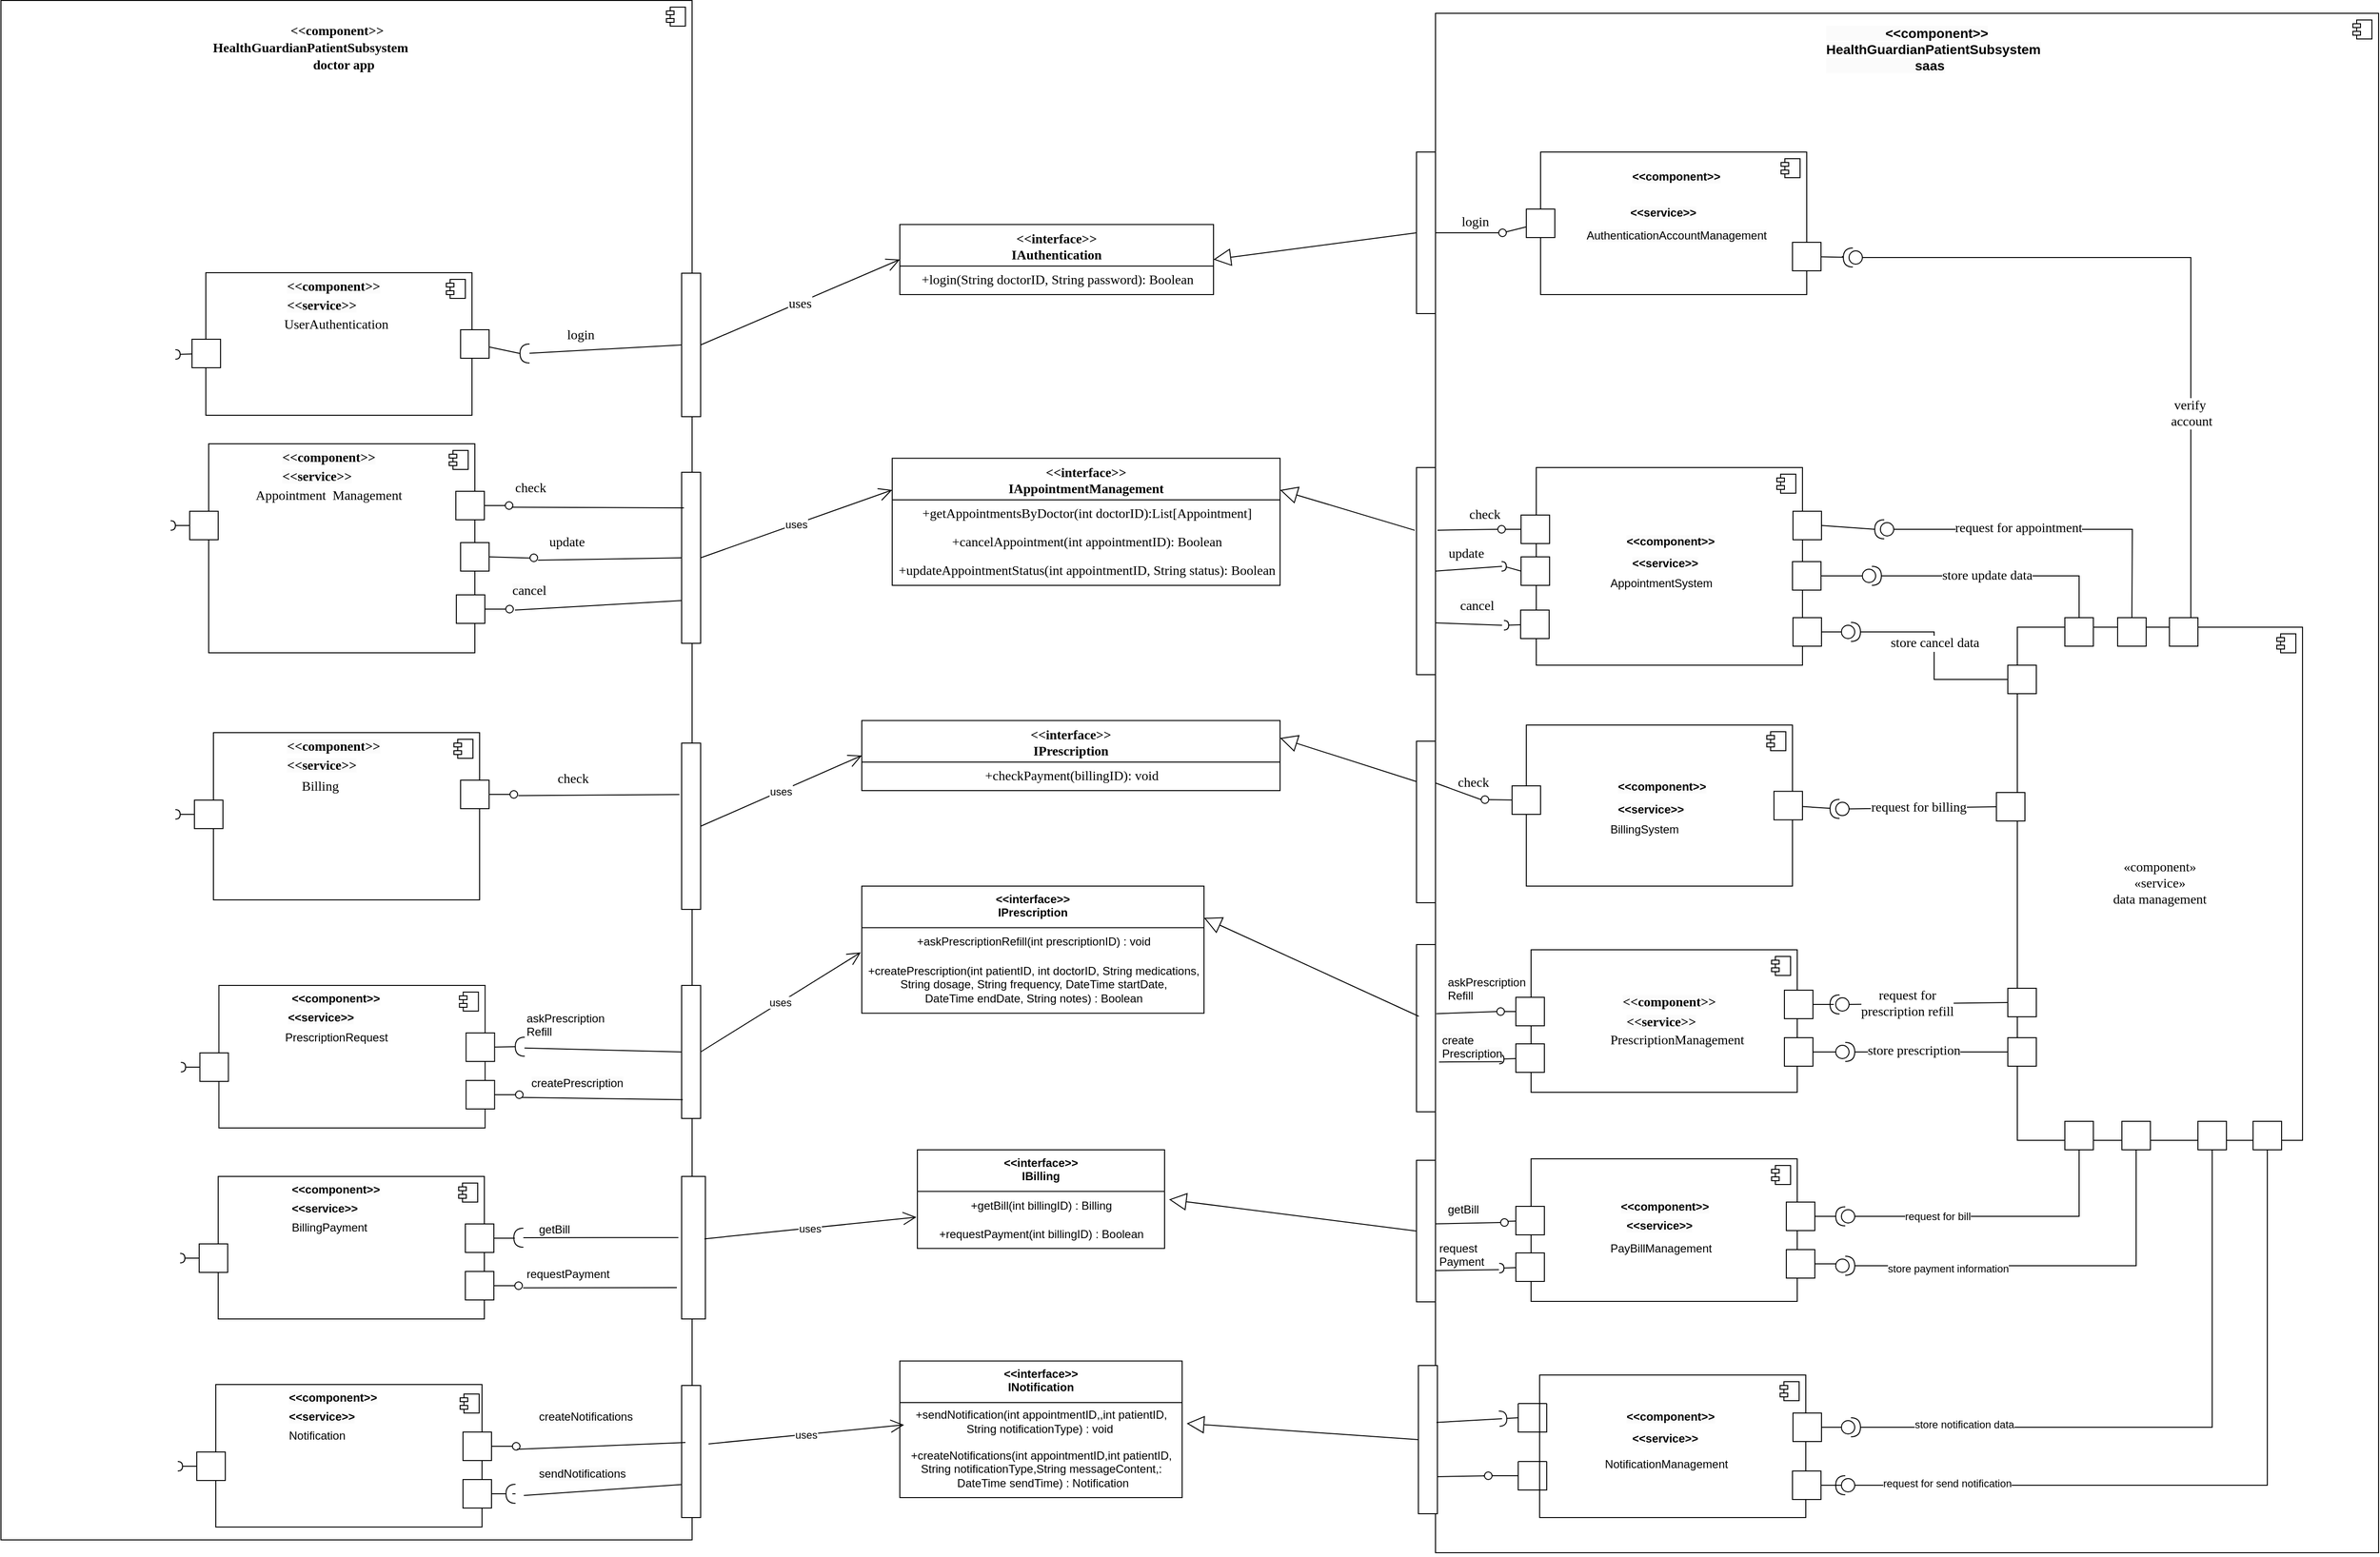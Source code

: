<mxfile version="22.1.11" type="github">
  <diagram name="第 1 页" id="69Trldqz50zGUkP1dT_B">
    <mxGraphModel dx="1048" dy="1426" grid="1" gridSize="10" guides="1" tooltips="1" connect="1" arrows="1" fold="1" page="1" pageScale="1" pageWidth="1169" pageHeight="827" math="0" shadow="0">
      <root>
        <mxCell id="0" />
        <mxCell id="1" parent="0" />
        <mxCell id="dcP0o4OyxMGxx7FM1IKd-57" value="" style="fontStyle=1;align=center;verticalAlign=top;childLayout=stackLayout;horizontal=1;horizontalStack=0;resizeParent=1;resizeParentMax=0;resizeLast=0;marginBottom=0;" parent="1" vertex="1">
          <mxGeometry x="840" y="720" width="170" height="88.298" as="geometry" />
        </mxCell>
        <mxCell id="dcP0o4OyxMGxx7FM1IKd-58" value="&lt;font style=&quot;font-size: 14px;&quot; face=&quot;Times New Roman&quot;&gt;《Component》&lt;br&gt;《》&lt;/font&gt;" style="html=1;align=center;spacingLeft=4;verticalAlign=top;strokeColor=none;fillColor=none;whiteSpace=wrap;" parent="dcP0o4OyxMGxx7FM1IKd-57" vertex="1">
          <mxGeometry width="170" height="88.298" as="geometry" />
        </mxCell>
        <mxCell id="dcP0o4OyxMGxx7FM1IKd-59" value="" style="shape=module;jettyWidth=10;jettyHeight=4;" parent="dcP0o4OyxMGxx7FM1IKd-58" vertex="1">
          <mxGeometry x="1" width="16" height="20" relative="1" as="geometry">
            <mxPoint x="-25" y="9" as="offset" />
          </mxGeometry>
        </mxCell>
        <mxCell id="Dxrn4xaeTAbZIls_48V2-1" value="" style="html=1;dropTarget=0;whiteSpace=wrap;" vertex="1" parent="1">
          <mxGeometry x="681" y="-52.5" width="727" height="1620" as="geometry" />
        </mxCell>
        <mxCell id="Dxrn4xaeTAbZIls_48V2-2" value="" style="shape=module;jettyWidth=8;jettyHeight=4;" vertex="1" parent="Dxrn4xaeTAbZIls_48V2-1">
          <mxGeometry x="1" width="20" height="20" relative="1" as="geometry">
            <mxPoint x="-27" y="7" as="offset" />
          </mxGeometry>
        </mxCell>
        <mxCell id="Dxrn4xaeTAbZIls_48V2-3" value="&lt;div style=&quot;text-align: center;&quot;&gt;&lt;b style=&quot;background-color: initial; font-size: 14px;&quot;&gt;&lt;font face=&quot;Times New Roman&quot;&gt;&lt;span style=&quot;white-space: pre;&quot;&gt;&#x9;&lt;/span&gt;&lt;span style=&quot;white-space: pre;&quot;&gt;&#x9;&lt;/span&gt;&amp;lt;&amp;lt;component&amp;gt;&amp;gt;&lt;/font&gt;&lt;/b&gt;&lt;/div&gt;&lt;span style=&quot;color: rgb(0, 0, 0); font-style: normal; font-variant-ligatures: normal; font-variant-caps: normal; letter-spacing: normal; orphans: 2; text-indent: 0px; text-transform: none; widows: 2; word-spacing: 0px; -webkit-text-stroke-width: 0px; background-color: rgb(251, 251, 251); text-decoration-thickness: initial; text-decoration-style: initial; text-decoration-color: initial; float: none; font-size: 14px; display: inline !important;&quot;&gt;&lt;div style=&quot;text-align: center;&quot;&gt;&lt;b&gt;&lt;font face=&quot;dH-Tx6-WBFWHPtGhCHw1&quot;&gt;HealthGuardianPatientSubsystem&lt;/font&gt;&lt;/b&gt;&lt;/div&gt;&lt;b style=&quot;&quot;&gt;&lt;div style=&quot;text-align: center;&quot;&gt;&lt;b&gt;&lt;font face=&quot;dH-Tx6-WBFWHPtGhCHw1&quot;&gt;&lt;span style=&quot;white-space: pre;&quot;&gt;&#x9;&lt;/span&gt;&lt;span style=&quot;white-space: pre;&quot;&gt;&#x9;&lt;/span&gt;&amp;nbsp; &amp;nbsp; doctor app&lt;/font&gt;&lt;/b&gt;&lt;/div&gt;&lt;/b&gt;&lt;/span&gt;" style="text;whiteSpace=wrap;html=1;" vertex="1" parent="1">
          <mxGeometry x="902" y="-36" width="265" height="50" as="geometry" />
        </mxCell>
        <mxCell id="Dxrn4xaeTAbZIls_48V2-4" value="&lt;div style=&quot;text-align: justify;&quot;&gt;&lt;/div&gt;" style="html=1;dropTarget=0;whiteSpace=wrap;align=left;" vertex="1" parent="1">
          <mxGeometry x="896.5" y="234" width="280" height="150" as="geometry" />
        </mxCell>
        <mxCell id="Dxrn4xaeTAbZIls_48V2-5" value="" style="shape=module;jettyWidth=8;jettyHeight=4;" vertex="1" parent="Dxrn4xaeTAbZIls_48V2-4">
          <mxGeometry x="1" width="20" height="20" relative="1" as="geometry">
            <mxPoint x="-27" y="7" as="offset" />
          </mxGeometry>
        </mxCell>
        <mxCell id="Dxrn4xaeTAbZIls_48V2-9" value="&lt;b style=&quot;border-color: var(--border-color); color: rgb(0, 0, 0); font-style: normal; font-variant-ligatures: normal; font-variant-caps: normal; letter-spacing: normal; orphans: 2; text-align: left; text-indent: 0px; text-transform: none; widows: 2; word-spacing: 0px; -webkit-text-stroke-width: 0px; background-color: rgb(251, 251, 251); text-decoration-thickness: initial; text-decoration-style: initial; text-decoration-color: initial;&quot;&gt;&lt;span style=&quot;border-color: var(--border-color); color: rgb(0, 0, 0); font-style: normal; font-variant-ligatures: normal; font-variant-caps: normal; letter-spacing: normal; orphans: 2; text-align: center; text-indent: 0px; text-transform: none; widows: 2; word-spacing: 0px; -webkit-text-stroke-width: 0px; background-color: rgb(251, 251, 251); text-decoration-thickness: initial; text-decoration-style: initial; text-decoration-color: initial; display: inline !important;&quot;&gt;&lt;font style=&quot;font-size: 14px;&quot; face=&quot;Times New Roman&quot;&gt;&amp;lt;&amp;lt;component&amp;gt;&amp;gt;&lt;/font&gt;&lt;/span&gt;&lt;/b&gt;" style="text;whiteSpace=wrap;html=1;" vertex="1" parent="1">
          <mxGeometry x="979.5" y="234" width="95" height="20" as="geometry" />
        </mxCell>
        <mxCell id="Dxrn4xaeTAbZIls_48V2-10" value="" style="html=1;rounded=0;" vertex="1" parent="1">
          <mxGeometry x="1164.5" y="294" width="30" height="30" as="geometry" />
        </mxCell>
        <mxCell id="Dxrn4xaeTAbZIls_48V2-12" value="" style="html=1;rounded=0;direction=south;" vertex="1" parent="1">
          <mxGeometry x="882" y="304" width="30" height="30" as="geometry" />
        </mxCell>
        <mxCell id="Dxrn4xaeTAbZIls_48V2-13" value="" style="endArrow=none;html=1;rounded=0;align=center;verticalAlign=top;endFill=0;labelBackgroundColor=none;endSize=2;" edge="1" parent="1" source="Dxrn4xaeTAbZIls_48V2-12" target="Dxrn4xaeTAbZIls_48V2-14">
          <mxGeometry relative="1" as="geometry" />
        </mxCell>
        <mxCell id="Dxrn4xaeTAbZIls_48V2-14" value="" style="shape=requiredInterface;html=1;fontSize=11;align=center;fillColor=none;points=[];aspect=fixed;resizable=0;verticalAlign=bottom;labelPosition=center;verticalLabelPosition=top;flipH=1;direction=west;" vertex="1" parent="1">
          <mxGeometry x="864.5" y="315" width="5" height="10" as="geometry" />
        </mxCell>
        <mxCell id="Dxrn4xaeTAbZIls_48V2-15" value="UserAuthentication" style="text;whiteSpace=wrap;html=1;fontFamily=Times New Roman;fontSize=14;" vertex="1" parent="1">
          <mxGeometry x="977" y="274" width="87.5" height="20" as="geometry" />
        </mxCell>
        <mxCell id="Dxrn4xaeTAbZIls_48V2-16" value="&lt;b style=&quot;border-color: var(--border-color); color: rgb(0, 0, 0); font-style: normal; font-variant-ligatures: normal; font-variant-caps: normal; letter-spacing: normal; orphans: 2; text-align: left; text-indent: 0px; text-transform: none; widows: 2; word-spacing: 0px; -webkit-text-stroke-width: 0px; background-color: rgb(251, 251, 251); text-decoration-thickness: initial; text-decoration-style: initial; text-decoration-color: initial;&quot;&gt;&lt;span style=&quot;border-color: var(--border-color); color: rgb(0, 0, 0); font-style: normal; font-variant-ligatures: normal; font-variant-caps: normal; letter-spacing: normal; orphans: 2; text-align: center; text-indent: 0px; text-transform: none; widows: 2; word-spacing: 0px; -webkit-text-stroke-width: 0px; background-color: rgb(251, 251, 251); text-decoration-thickness: initial; text-decoration-style: initial; text-decoration-color: initial; display: inline !important;&quot;&gt;&lt;font style=&quot;font-size: 14px;&quot; face=&quot;Times New Roman&quot;&gt;&amp;lt;&amp;lt;service&amp;gt;&amp;gt;&lt;/font&gt;&lt;/span&gt;&lt;/b&gt;" style="text;whiteSpace=wrap;html=1;" vertex="1" parent="1">
          <mxGeometry x="979.5" y="254" width="95" height="20" as="geometry" />
        </mxCell>
        <mxCell id="Dxrn4xaeTAbZIls_48V2-17" value="&lt;div style=&quot;text-align: justify;&quot;&gt;&lt;/div&gt;" style="html=1;dropTarget=0;whiteSpace=wrap;align=left;fontFamily=Times New Roman;" vertex="1" parent="1">
          <mxGeometry x="899.5" y="414" width="280" height="220" as="geometry" />
        </mxCell>
        <mxCell id="Dxrn4xaeTAbZIls_48V2-18" value="" style="shape=module;jettyWidth=8;jettyHeight=4;" vertex="1" parent="Dxrn4xaeTAbZIls_48V2-17">
          <mxGeometry x="1" width="20" height="20" relative="1" as="geometry">
            <mxPoint x="-27" y="7" as="offset" />
          </mxGeometry>
        </mxCell>
        <mxCell id="Dxrn4xaeTAbZIls_48V2-19" value="" style="html=1;rounded=0;" vertex="1" parent="1">
          <mxGeometry x="1159.5" y="464" width="30" height="30" as="geometry" />
        </mxCell>
        <mxCell id="Dxrn4xaeTAbZIls_48V2-20" value="" style="endArrow=none;html=1;rounded=0;align=center;verticalAlign=top;endFill=0;labelBackgroundColor=none;endSize=2;" edge="1" parent="1" source="Dxrn4xaeTAbZIls_48V2-19" target="Dxrn4xaeTAbZIls_48V2-21">
          <mxGeometry relative="1" as="geometry" />
        </mxCell>
        <mxCell id="Dxrn4xaeTAbZIls_48V2-21" value="" style="ellipse;html=1;fontSize=11;align=center;fillColor=none;points=[];aspect=fixed;resizable=0;verticalAlign=bottom;labelPosition=center;verticalLabelPosition=top;flipH=1;" vertex="1" parent="1">
          <mxGeometry x="1211.5" y="475" width="8" height="8" as="geometry" />
        </mxCell>
        <mxCell id="Dxrn4xaeTAbZIls_48V2-22" value="&lt;b style=&quot;border-color: var(--border-color); color: rgb(0, 0, 0); font-size: 14px; font-style: normal; font-variant-ligatures: normal; font-variant-caps: normal; letter-spacing: normal; orphans: 2; text-align: left; text-indent: 0px; text-transform: none; widows: 2; word-spacing: 0px; -webkit-text-stroke-width: 0px; background-color: rgb(251, 251, 251); text-decoration-thickness: initial; text-decoration-style: initial; text-decoration-color: initial;&quot;&gt;&lt;span style=&quot;border-color: var(--border-color); color: rgb(0, 0, 0); font-size: 14px; font-style: normal; font-variant-ligatures: normal; font-variant-caps: normal; letter-spacing: normal; orphans: 2; text-align: center; text-indent: 0px; text-transform: none; widows: 2; word-spacing: 0px; -webkit-text-stroke-width: 0px; background-color: rgb(251, 251, 251); text-decoration-thickness: initial; text-decoration-style: initial; text-decoration-color: initial; display: inline !important;&quot;&gt;&amp;lt;&amp;lt;component&amp;gt;&amp;gt;&lt;/span&gt;&lt;/b&gt;" style="text;whiteSpace=wrap;html=1;fontFamily=Times New Roman;fontSize=14;" vertex="1" parent="1">
          <mxGeometry x="974.5" y="414" width="95" height="20" as="geometry" />
        </mxCell>
        <mxCell id="Dxrn4xaeTAbZIls_48V2-26" value="" style="html=1;rounded=0;direction=south;" vertex="1" parent="1">
          <mxGeometry x="879.5" y="485" width="30" height="30" as="geometry" />
        </mxCell>
        <mxCell id="Dxrn4xaeTAbZIls_48V2-27" value="" style="endArrow=none;html=1;rounded=0;align=center;verticalAlign=top;endFill=0;labelBackgroundColor=none;endSize=2;" edge="1" parent="1" source="Dxrn4xaeTAbZIls_48V2-26" target="Dxrn4xaeTAbZIls_48V2-28">
          <mxGeometry relative="1" as="geometry" />
        </mxCell>
        <mxCell id="Dxrn4xaeTAbZIls_48V2-28" value="" style="shape=requiredInterface;html=1;fontSize=11;align=center;fillColor=none;points=[];aspect=fixed;resizable=0;verticalAlign=bottom;labelPosition=center;verticalLabelPosition=top;flipH=1;direction=west;" vertex="1" parent="1">
          <mxGeometry x="859.5" y="495" width="5" height="10" as="geometry" />
        </mxCell>
        <mxCell id="Dxrn4xaeTAbZIls_48V2-29" value="Appointment&amp;nbsp; Management" style="text;whiteSpace=wrap;html=1;fontFamily=Times New Roman;fontSize=14;" vertex="1" parent="1">
          <mxGeometry x="947" y="454" width="160" height="20" as="geometry" />
        </mxCell>
        <mxCell id="Dxrn4xaeTAbZIls_48V2-30" value="&lt;b style=&quot;border-color: var(--border-color); color: rgb(0, 0, 0); font-size: 14px; font-style: normal; font-variant-ligatures: normal; font-variant-caps: normal; letter-spacing: normal; orphans: 2; text-align: left; text-indent: 0px; text-transform: none; widows: 2; word-spacing: 0px; -webkit-text-stroke-width: 0px; background-color: rgb(251, 251, 251); text-decoration-thickness: initial; text-decoration-style: initial; text-decoration-color: initial;&quot;&gt;&lt;span style=&quot;border-color: var(--border-color); color: rgb(0, 0, 0); font-size: 14px; font-style: normal; font-variant-ligatures: normal; font-variant-caps: normal; letter-spacing: normal; orphans: 2; text-align: center; text-indent: 0px; text-transform: none; widows: 2; word-spacing: 0px; -webkit-text-stroke-width: 0px; background-color: rgb(251, 251, 251); text-decoration-thickness: initial; text-decoration-style: initial; text-decoration-color: initial; display: inline !important;&quot;&gt;&amp;lt;&amp;lt;service&amp;gt;&amp;gt;&lt;/span&gt;&lt;/b&gt;" style="text;whiteSpace=wrap;html=1;fontFamily=Times New Roman;fontSize=14;" vertex="1" parent="1">
          <mxGeometry x="974.5" y="434" width="95" height="20" as="geometry" />
        </mxCell>
        <mxCell id="Dxrn4xaeTAbZIls_48V2-31" value="&lt;div style=&quot;text-align: justify;&quot;&gt;&lt;/div&gt;" style="html=1;dropTarget=0;whiteSpace=wrap;align=left;" vertex="1" parent="1">
          <mxGeometry x="904.5" y="718" width="280" height="176" as="geometry" />
        </mxCell>
        <mxCell id="Dxrn4xaeTAbZIls_48V2-32" value="" style="shape=module;jettyWidth=8;jettyHeight=4;" vertex="1" parent="Dxrn4xaeTAbZIls_48V2-31">
          <mxGeometry x="1" width="20" height="20" relative="1" as="geometry">
            <mxPoint x="-27" y="7" as="offset" />
          </mxGeometry>
        </mxCell>
        <mxCell id="Dxrn4xaeTAbZIls_48V2-33" value="" style="html=1;rounded=0;" vertex="1" parent="1">
          <mxGeometry x="1164.5" y="768" width="30" height="30" as="geometry" />
        </mxCell>
        <mxCell id="Dxrn4xaeTAbZIls_48V2-34" value="" style="endArrow=none;html=1;rounded=0;align=center;verticalAlign=top;endFill=0;labelBackgroundColor=none;endSize=2;" edge="1" parent="1" source="Dxrn4xaeTAbZIls_48V2-33" target="Dxrn4xaeTAbZIls_48V2-35">
          <mxGeometry relative="1" as="geometry" />
        </mxCell>
        <mxCell id="Dxrn4xaeTAbZIls_48V2-35" value="" style="ellipse;html=1;fontSize=11;align=center;fillColor=none;points=[];aspect=fixed;resizable=0;verticalAlign=bottom;labelPosition=center;verticalLabelPosition=top;flipH=1;" vertex="1" parent="1">
          <mxGeometry x="1216.5" y="779" width="8" height="8" as="geometry" />
        </mxCell>
        <mxCell id="Dxrn4xaeTAbZIls_48V2-36" value="&lt;b style=&quot;border-color: var(--border-color); color: rgb(0, 0, 0); font-size: 14px; font-style: normal; font-variant-ligatures: normal; font-variant-caps: normal; letter-spacing: normal; orphans: 2; text-align: left; text-indent: 0px; text-transform: none; widows: 2; word-spacing: 0px; -webkit-text-stroke-width: 0px; background-color: rgb(251, 251, 251); text-decoration-thickness: initial; text-decoration-style: initial; text-decoration-color: initial;&quot;&gt;&lt;span style=&quot;border-color: var(--border-color); color: rgb(0, 0, 0); font-size: 14px; font-style: normal; font-variant-ligatures: normal; font-variant-caps: normal; letter-spacing: normal; orphans: 2; text-align: center; text-indent: 0px; text-transform: none; widows: 2; word-spacing: 0px; -webkit-text-stroke-width: 0px; background-color: rgb(251, 251, 251); text-decoration-thickness: initial; text-decoration-style: initial; text-decoration-color: initial; display: inline !important;&quot;&gt;&amp;lt;&amp;lt;component&amp;gt;&amp;gt;&lt;/span&gt;&lt;/b&gt;" style="text;whiteSpace=wrap;html=1;fontFamily=Times New Roman;fontSize=14;" vertex="1" parent="1">
          <mxGeometry x="979.5" y="718" width="95" height="20" as="geometry" />
        </mxCell>
        <mxCell id="Dxrn4xaeTAbZIls_48V2-38" value="" style="endArrow=none;html=1;rounded=0;align=center;verticalAlign=top;endFill=0;labelBackgroundColor=none;endSize=2;" edge="1" parent="1">
          <mxGeometry relative="1" as="geometry">
            <mxPoint x="1216.5" y="833" as="targetPoint" />
            <mxPoint x="1217.0" y="833" as="sourcePoint" />
          </mxGeometry>
        </mxCell>
        <mxCell id="Dxrn4xaeTAbZIls_48V2-39" value="" style="html=1;rounded=0;direction=south;" vertex="1" parent="1">
          <mxGeometry x="884.5" y="789" width="30" height="30" as="geometry" />
        </mxCell>
        <mxCell id="Dxrn4xaeTAbZIls_48V2-40" value="" style="endArrow=none;html=1;rounded=0;align=center;verticalAlign=top;endFill=0;labelBackgroundColor=none;endSize=2;" edge="1" parent="1" source="Dxrn4xaeTAbZIls_48V2-39" target="Dxrn4xaeTAbZIls_48V2-41">
          <mxGeometry relative="1" as="geometry" />
        </mxCell>
        <mxCell id="Dxrn4xaeTAbZIls_48V2-41" value="" style="shape=requiredInterface;html=1;fontSize=11;align=center;fillColor=none;points=[];aspect=fixed;resizable=0;verticalAlign=bottom;labelPosition=center;verticalLabelPosition=top;flipH=1;direction=west;" vertex="1" parent="1">
          <mxGeometry x="864.5" y="799" width="5" height="10" as="geometry" />
        </mxCell>
        <mxCell id="Dxrn4xaeTAbZIls_48V2-42" value="&lt;b style=&quot;border-color: var(--border-color); color: rgb(0, 0, 0); font-size: 14px; font-style: normal; font-variant-ligatures: normal; font-variant-caps: normal; letter-spacing: normal; orphans: 2; text-align: left; text-indent: 0px; text-transform: none; widows: 2; word-spacing: 0px; -webkit-text-stroke-width: 0px; background-color: rgb(251, 251, 251); text-decoration-thickness: initial; text-decoration-style: initial; text-decoration-color: initial;&quot;&gt;&lt;span style=&quot;border-color: var(--border-color); color: rgb(0, 0, 0); font-size: 14px; font-style: normal; font-variant-ligatures: normal; font-variant-caps: normal; letter-spacing: normal; orphans: 2; text-align: center; text-indent: 0px; text-transform: none; widows: 2; word-spacing: 0px; -webkit-text-stroke-width: 0px; background-color: rgb(251, 251, 251); text-decoration-thickness: initial; text-decoration-style: initial; text-decoration-color: initial; display: inline !important;&quot;&gt;&amp;lt;&amp;lt;service&amp;gt;&amp;gt;&lt;/span&gt;&lt;/b&gt;" style="text;whiteSpace=wrap;html=1;fontFamily=Times New Roman;fontSize=14;" vertex="1" parent="1">
          <mxGeometry x="979.5" y="738" width="95" height="20" as="geometry" />
        </mxCell>
        <mxCell id="Dxrn4xaeTAbZIls_48V2-43" value="&lt;div style=&quot;text-align: justify;&quot;&gt;&lt;/div&gt;" style="html=1;dropTarget=0;whiteSpace=wrap;align=left;" vertex="1" parent="1">
          <mxGeometry x="907" y="1404" width="280" height="150" as="geometry" />
        </mxCell>
        <mxCell id="Dxrn4xaeTAbZIls_48V2-44" value="" style="shape=module;jettyWidth=8;jettyHeight=4;" vertex="1" parent="Dxrn4xaeTAbZIls_48V2-43">
          <mxGeometry x="1" width="20" height="20" relative="1" as="geometry">
            <mxPoint x="-23" y="10" as="offset" />
          </mxGeometry>
        </mxCell>
        <mxCell id="Dxrn4xaeTAbZIls_48V2-45" value="" style="html=1;rounded=0;" vertex="1" parent="1">
          <mxGeometry x="1167" y="1454" width="30" height="30" as="geometry" />
        </mxCell>
        <mxCell id="Dxrn4xaeTAbZIls_48V2-46" value="" style="endArrow=none;html=1;rounded=0;align=center;verticalAlign=top;endFill=0;labelBackgroundColor=none;endSize=2;" edge="1" parent="1" source="Dxrn4xaeTAbZIls_48V2-45" target="Dxrn4xaeTAbZIls_48V2-47">
          <mxGeometry relative="1" as="geometry" />
        </mxCell>
        <mxCell id="Dxrn4xaeTAbZIls_48V2-47" value="" style="ellipse;html=1;fontSize=11;align=center;fillColor=none;points=[];aspect=fixed;resizable=0;verticalAlign=bottom;labelPosition=center;verticalLabelPosition=top;flipH=1;" vertex="1" parent="1">
          <mxGeometry x="1219" y="1465" width="8" height="8" as="geometry" />
        </mxCell>
        <mxCell id="Dxrn4xaeTAbZIls_48V2-48" value="&lt;b style=&quot;border-color: var(--border-color); color: rgb(0, 0, 0); font-family: Helvetica; font-size: 12px; font-style: normal; font-variant-ligatures: normal; font-variant-caps: normal; letter-spacing: normal; orphans: 2; text-align: left; text-indent: 0px; text-transform: none; widows: 2; word-spacing: 0px; -webkit-text-stroke-width: 0px; background-color: rgb(251, 251, 251); text-decoration-thickness: initial; text-decoration-style: initial; text-decoration-color: initial;&quot;&gt;&lt;span style=&quot;border-color: var(--border-color); color: rgb(0, 0, 0); font-family: Helvetica; font-size: 12px; font-style: normal; font-variant-ligatures: normal; font-variant-caps: normal; letter-spacing: normal; orphans: 2; text-align: center; text-indent: 0px; text-transform: none; widows: 2; word-spacing: 0px; -webkit-text-stroke-width: 0px; background-color: rgb(251, 251, 251); text-decoration-thickness: initial; text-decoration-style: initial; text-decoration-color: initial; display: inline !important;&quot;&gt;&amp;lt;&amp;lt;component&amp;gt;&amp;gt;&lt;/span&gt;&lt;/b&gt;" style="text;whiteSpace=wrap;html=1;" vertex="1" parent="1">
          <mxGeometry x="982" y="1404" width="95" height="20" as="geometry" />
        </mxCell>
        <mxCell id="Dxrn4xaeTAbZIls_48V2-49" value="" style="html=1;rounded=0;" vertex="1" parent="1">
          <mxGeometry x="1167" y="1504" width="30" height="30" as="geometry" />
        </mxCell>
        <mxCell id="Dxrn4xaeTAbZIls_48V2-50" value="" style="endArrow=none;html=1;rounded=0;align=center;verticalAlign=top;endFill=0;labelBackgroundColor=none;endSize=2;" edge="1" parent="1" source="Dxrn4xaeTAbZIls_48V2-361">
          <mxGeometry relative="1" as="geometry">
            <mxPoint x="1219.0" y="1519" as="targetPoint" />
          </mxGeometry>
        </mxCell>
        <mxCell id="Dxrn4xaeTAbZIls_48V2-51" value="" style="html=1;rounded=0;direction=south;" vertex="1" parent="1">
          <mxGeometry x="887" y="1475" width="30" height="30" as="geometry" />
        </mxCell>
        <mxCell id="Dxrn4xaeTAbZIls_48V2-52" value="" style="endArrow=none;html=1;rounded=0;align=center;verticalAlign=top;endFill=0;labelBackgroundColor=none;endSize=2;" edge="1" parent="1" source="Dxrn4xaeTAbZIls_48V2-51" target="Dxrn4xaeTAbZIls_48V2-53">
          <mxGeometry relative="1" as="geometry" />
        </mxCell>
        <mxCell id="Dxrn4xaeTAbZIls_48V2-53" value="" style="shape=requiredInterface;html=1;fontSize=11;align=center;fillColor=none;points=[];aspect=fixed;resizable=0;verticalAlign=bottom;labelPosition=center;verticalLabelPosition=top;flipH=1;direction=west;" vertex="1" parent="1">
          <mxGeometry x="867" y="1485" width="5" height="10" as="geometry" />
        </mxCell>
        <mxCell id="Dxrn4xaeTAbZIls_48V2-54" value="Notification" style="text;whiteSpace=wrap;html=1;" vertex="1" parent="1">
          <mxGeometry x="982" y="1444" width="85" height="20" as="geometry" />
        </mxCell>
        <mxCell id="Dxrn4xaeTAbZIls_48V2-55" value="&lt;b style=&quot;border-color: var(--border-color); color: rgb(0, 0, 0); font-family: Helvetica; font-size: 12px; font-style: normal; font-variant-ligatures: normal; font-variant-caps: normal; letter-spacing: normal; orphans: 2; text-align: left; text-indent: 0px; text-transform: none; widows: 2; word-spacing: 0px; -webkit-text-stroke-width: 0px; background-color: rgb(251, 251, 251); text-decoration-thickness: initial; text-decoration-style: initial; text-decoration-color: initial;&quot;&gt;&lt;span style=&quot;border-color: var(--border-color); color: rgb(0, 0, 0); font-family: Helvetica; font-size: 12px; font-style: normal; font-variant-ligatures: normal; font-variant-caps: normal; letter-spacing: normal; orphans: 2; text-align: center; text-indent: 0px; text-transform: none; widows: 2; word-spacing: 0px; -webkit-text-stroke-width: 0px; background-color: rgb(251, 251, 251); text-decoration-thickness: initial; text-decoration-style: initial; text-decoration-color: initial; display: inline !important;&quot;&gt;&amp;lt;&amp;lt;service&amp;gt;&amp;gt;&lt;/span&gt;&lt;/b&gt;" style="text;whiteSpace=wrap;html=1;" vertex="1" parent="1">
          <mxGeometry x="982" y="1424" width="95" height="20" as="geometry" />
        </mxCell>
        <mxCell id="Dxrn4xaeTAbZIls_48V2-56" value="&lt;div style=&quot;text-align: justify;&quot;&gt;&lt;/div&gt;" style="html=1;dropTarget=0;whiteSpace=wrap;align=left;" vertex="1" parent="1">
          <mxGeometry x="910.25" y="984" width="280" height="150" as="geometry" />
        </mxCell>
        <mxCell id="Dxrn4xaeTAbZIls_48V2-57" value="" style="shape=module;jettyWidth=8;jettyHeight=4;" vertex="1" parent="Dxrn4xaeTAbZIls_48V2-56">
          <mxGeometry x="1" width="20" height="20" relative="1" as="geometry">
            <mxPoint x="-27" y="7" as="offset" />
          </mxGeometry>
        </mxCell>
        <mxCell id="Dxrn4xaeTAbZIls_48V2-58" value="" style="html=1;rounded=0;" vertex="1" parent="1">
          <mxGeometry x="1170.25" y="1034" width="30" height="30" as="geometry" />
        </mxCell>
        <mxCell id="Dxrn4xaeTAbZIls_48V2-59" value="" style="endArrow=none;html=1;rounded=0;align=center;verticalAlign=top;endFill=0;labelBackgroundColor=none;endSize=2;" edge="1" parent="1" source="Dxrn4xaeTAbZIls_48V2-309">
          <mxGeometry relative="1" as="geometry">
            <mxPoint x="1222.25" y="1049" as="targetPoint" />
          </mxGeometry>
        </mxCell>
        <mxCell id="Dxrn4xaeTAbZIls_48V2-60" value="&lt;b style=&quot;border-color: var(--border-color); color: rgb(0, 0, 0); font-family: Helvetica; font-size: 12px; font-style: normal; font-variant-ligatures: normal; font-variant-caps: normal; letter-spacing: normal; orphans: 2; text-align: left; text-indent: 0px; text-transform: none; widows: 2; word-spacing: 0px; -webkit-text-stroke-width: 0px; background-color: rgb(251, 251, 251); text-decoration-thickness: initial; text-decoration-style: initial; text-decoration-color: initial;&quot;&gt;&lt;span style=&quot;border-color: var(--border-color); color: rgb(0, 0, 0); font-family: Helvetica; font-size: 12px; font-style: normal; font-variant-ligatures: normal; font-variant-caps: normal; letter-spacing: normal; orphans: 2; text-align: center; text-indent: 0px; text-transform: none; widows: 2; word-spacing: 0px; -webkit-text-stroke-width: 0px; background-color: rgb(251, 251, 251); text-decoration-thickness: initial; text-decoration-style: initial; text-decoration-color: initial; display: inline !important;&quot;&gt;&amp;lt;&amp;lt;component&amp;gt;&amp;gt;&lt;/span&gt;&lt;/b&gt;" style="text;whiteSpace=wrap;html=1;" vertex="1" parent="1">
          <mxGeometry x="985.25" y="984" width="95" height="20" as="geometry" />
        </mxCell>
        <mxCell id="Dxrn4xaeTAbZIls_48V2-61" value="" style="html=1;rounded=0;" vertex="1" parent="1">
          <mxGeometry x="1170.25" y="1084" width="30" height="30" as="geometry" />
        </mxCell>
        <mxCell id="Dxrn4xaeTAbZIls_48V2-62" value="" style="endArrow=none;html=1;rounded=0;align=center;verticalAlign=top;endFill=0;labelBackgroundColor=none;endSize=2;" edge="1" parent="1" source="Dxrn4xaeTAbZIls_48V2-61" target="Dxrn4xaeTAbZIls_48V2-63">
          <mxGeometry relative="1" as="geometry" />
        </mxCell>
        <mxCell id="Dxrn4xaeTAbZIls_48V2-63" value="" style="ellipse;html=1;fontSize=11;align=center;fillColor=none;points=[];aspect=fixed;resizable=0;verticalAlign=bottom;labelPosition=center;verticalLabelPosition=top;flipH=1;" vertex="1" parent="1">
          <mxGeometry x="1222.25" y="1095" width="8" height="8" as="geometry" />
        </mxCell>
        <mxCell id="Dxrn4xaeTAbZIls_48V2-64" value="" style="html=1;rounded=0;direction=south;" vertex="1" parent="1">
          <mxGeometry x="890.25" y="1055" width="30" height="30" as="geometry" />
        </mxCell>
        <mxCell id="Dxrn4xaeTAbZIls_48V2-65" value="" style="endArrow=none;html=1;rounded=0;align=center;verticalAlign=top;endFill=0;labelBackgroundColor=none;endSize=2;" edge="1" parent="1" source="Dxrn4xaeTAbZIls_48V2-64" target="Dxrn4xaeTAbZIls_48V2-66">
          <mxGeometry relative="1" as="geometry" />
        </mxCell>
        <mxCell id="Dxrn4xaeTAbZIls_48V2-66" value="" style="shape=requiredInterface;html=1;fontSize=11;align=center;fillColor=none;points=[];aspect=fixed;resizable=0;verticalAlign=bottom;labelPosition=center;verticalLabelPosition=top;flipH=1;direction=west;" vertex="1" parent="1">
          <mxGeometry x="870.25" y="1065" width="5" height="10" as="geometry" />
        </mxCell>
        <mxCell id="Dxrn4xaeTAbZIls_48V2-67" value="PrescriptionRequest" style="text;whiteSpace=wrap;html=1;" vertex="1" parent="1">
          <mxGeometry x="977.75" y="1025" width="128.5" height="20" as="geometry" />
        </mxCell>
        <mxCell id="Dxrn4xaeTAbZIls_48V2-68" value="&lt;b style=&quot;border-color: var(--border-color); color: rgb(0, 0, 0); font-family: Helvetica; font-size: 12px; font-style: normal; font-variant-ligatures: normal; font-variant-caps: normal; letter-spacing: normal; orphans: 2; text-align: left; text-indent: 0px; text-transform: none; widows: 2; word-spacing: 0px; -webkit-text-stroke-width: 0px; background-color: rgb(251, 251, 251); text-decoration-thickness: initial; text-decoration-style: initial; text-decoration-color: initial;&quot;&gt;&lt;span style=&quot;border-color: var(--border-color); color: rgb(0, 0, 0); font-family: Helvetica; font-size: 12px; font-style: normal; font-variant-ligatures: normal; font-variant-caps: normal; letter-spacing: normal; orphans: 2; text-align: center; text-indent: 0px; text-transform: none; widows: 2; word-spacing: 0px; -webkit-text-stroke-width: 0px; background-color: rgb(251, 251, 251); text-decoration-thickness: initial; text-decoration-style: initial; text-decoration-color: initial; display: inline !important;&quot;&gt;&amp;lt;&amp;lt;service&amp;gt;&amp;gt;&lt;/span&gt;&lt;/b&gt;" style="text;whiteSpace=wrap;html=1;" vertex="1" parent="1">
          <mxGeometry x="980.75" y="1004" width="95" height="20" as="geometry" />
        </mxCell>
        <mxCell id="Dxrn4xaeTAbZIls_48V2-69" value="&lt;div style=&quot;text-align: justify;&quot;&gt;&lt;/div&gt;" style="html=1;dropTarget=0;whiteSpace=wrap;align=left;" vertex="1" parent="1">
          <mxGeometry x="909.5" y="1185" width="280" height="150" as="geometry" />
        </mxCell>
        <mxCell id="Dxrn4xaeTAbZIls_48V2-70" value="" style="shape=module;jettyWidth=8;jettyHeight=4;" vertex="1" parent="Dxrn4xaeTAbZIls_48V2-69">
          <mxGeometry x="1" width="20" height="20" relative="1" as="geometry">
            <mxPoint x="-27" y="7" as="offset" />
          </mxGeometry>
        </mxCell>
        <mxCell id="Dxrn4xaeTAbZIls_48V2-71" value="" style="html=1;rounded=0;" vertex="1" parent="1">
          <mxGeometry x="1169.5" y="1235" width="30" height="30" as="geometry" />
        </mxCell>
        <mxCell id="Dxrn4xaeTAbZIls_48V2-72" value="" style="endArrow=none;html=1;rounded=0;align=center;verticalAlign=top;endFill=0;labelBackgroundColor=none;endSize=2;" edge="1" parent="1" source="Dxrn4xaeTAbZIls_48V2-71">
          <mxGeometry relative="1" as="geometry">
            <mxPoint x="1221.5" y="1250" as="targetPoint" />
          </mxGeometry>
        </mxCell>
        <mxCell id="Dxrn4xaeTAbZIls_48V2-73" value="&lt;b style=&quot;border-color: var(--border-color); color: rgb(0, 0, 0); font-family: Helvetica; font-size: 12px; font-style: normal; font-variant-ligatures: normal; font-variant-caps: normal; letter-spacing: normal; orphans: 2; text-align: left; text-indent: 0px; text-transform: none; widows: 2; word-spacing: 0px; -webkit-text-stroke-width: 0px; background-color: rgb(251, 251, 251); text-decoration-thickness: initial; text-decoration-style: initial; text-decoration-color: initial;&quot;&gt;&lt;span style=&quot;border-color: var(--border-color); color: rgb(0, 0, 0); font-family: Helvetica; font-size: 12px; font-style: normal; font-variant-ligatures: normal; font-variant-caps: normal; letter-spacing: normal; orphans: 2; text-align: center; text-indent: 0px; text-transform: none; widows: 2; word-spacing: 0px; -webkit-text-stroke-width: 0px; background-color: rgb(251, 251, 251); text-decoration-thickness: initial; text-decoration-style: initial; text-decoration-color: initial; display: inline !important;&quot;&gt;&amp;lt;&amp;lt;component&amp;gt;&amp;gt;&lt;/span&gt;&lt;/b&gt;" style="text;whiteSpace=wrap;html=1;" vertex="1" parent="1">
          <mxGeometry x="984.5" y="1185" width="95" height="20" as="geometry" />
        </mxCell>
        <mxCell id="Dxrn4xaeTAbZIls_48V2-74" value="" style="html=1;rounded=0;" vertex="1" parent="1">
          <mxGeometry x="1169.5" y="1285" width="30" height="30" as="geometry" />
        </mxCell>
        <mxCell id="Dxrn4xaeTAbZIls_48V2-75" value="" style="endArrow=none;html=1;rounded=0;align=center;verticalAlign=top;endFill=0;labelBackgroundColor=none;endSize=2;" edge="1" parent="1" source="Dxrn4xaeTAbZIls_48V2-74" target="Dxrn4xaeTAbZIls_48V2-76">
          <mxGeometry relative="1" as="geometry" />
        </mxCell>
        <mxCell id="Dxrn4xaeTAbZIls_48V2-76" value="" style="ellipse;html=1;fontSize=11;align=center;fillColor=none;points=[];aspect=fixed;resizable=0;verticalAlign=bottom;labelPosition=center;verticalLabelPosition=top;flipH=1;" vertex="1" parent="1">
          <mxGeometry x="1221.5" y="1296" width="8" height="8" as="geometry" />
        </mxCell>
        <mxCell id="Dxrn4xaeTAbZIls_48V2-77" value="" style="html=1;rounded=0;direction=south;" vertex="1" parent="1">
          <mxGeometry x="889.5" y="1256" width="30" height="30" as="geometry" />
        </mxCell>
        <mxCell id="Dxrn4xaeTAbZIls_48V2-78" value="" style="endArrow=none;html=1;rounded=0;align=center;verticalAlign=top;endFill=0;labelBackgroundColor=none;endSize=2;" edge="1" parent="1" source="Dxrn4xaeTAbZIls_48V2-77" target="Dxrn4xaeTAbZIls_48V2-79">
          <mxGeometry relative="1" as="geometry" />
        </mxCell>
        <mxCell id="Dxrn4xaeTAbZIls_48V2-79" value="" style="shape=requiredInterface;html=1;fontSize=11;align=center;fillColor=none;points=[];aspect=fixed;resizable=0;verticalAlign=bottom;labelPosition=center;verticalLabelPosition=top;flipH=1;direction=west;" vertex="1" parent="1">
          <mxGeometry x="869.5" y="1266" width="5" height="10" as="geometry" />
        </mxCell>
        <mxCell id="Dxrn4xaeTAbZIls_48V2-80" value="BillingPayment" style="text;whiteSpace=wrap;html=1;" vertex="1" parent="1">
          <mxGeometry x="984.5" y="1225" width="85" height="20" as="geometry" />
        </mxCell>
        <mxCell id="Dxrn4xaeTAbZIls_48V2-81" value="&lt;b style=&quot;border-color: var(--border-color); color: rgb(0, 0, 0); font-family: Helvetica; font-size: 12px; font-style: normal; font-variant-ligatures: normal; font-variant-caps: normal; letter-spacing: normal; orphans: 2; text-align: left; text-indent: 0px; text-transform: none; widows: 2; word-spacing: 0px; -webkit-text-stroke-width: 0px; background-color: rgb(251, 251, 251); text-decoration-thickness: initial; text-decoration-style: initial; text-decoration-color: initial;&quot;&gt;&lt;span style=&quot;border-color: var(--border-color); color: rgb(0, 0, 0); font-family: Helvetica; font-size: 12px; font-style: normal; font-variant-ligatures: normal; font-variant-caps: normal; letter-spacing: normal; orphans: 2; text-align: center; text-indent: 0px; text-transform: none; widows: 2; word-spacing: 0px; -webkit-text-stroke-width: 0px; background-color: rgb(251, 251, 251); text-decoration-thickness: initial; text-decoration-style: initial; text-decoration-color: initial; display: inline !important;&quot;&gt;&amp;lt;&amp;lt;service&amp;gt;&amp;gt;&lt;/span&gt;&lt;/b&gt;" style="text;whiteSpace=wrap;html=1;" vertex="1" parent="1">
          <mxGeometry x="984.5" y="1205" width="95" height="20" as="geometry" />
        </mxCell>
        <mxCell id="Dxrn4xaeTAbZIls_48V2-82" value="Billing" style="text;whiteSpace=wrap;html=1;fontFamily=Times New Roman;fontSize=14;align=center;" vertex="1" parent="1">
          <mxGeometry x="947" y="759.5" width="139.5" height="25" as="geometry" />
        </mxCell>
        <mxCell id="Dxrn4xaeTAbZIls_48V2-83" value="" style="html=1;dropTarget=0;whiteSpace=wrap;" vertex="1" parent="1">
          <mxGeometry x="2190" y="-39" width="992" height="1620" as="geometry" />
        </mxCell>
        <mxCell id="Dxrn4xaeTAbZIls_48V2-84" value="" style="shape=module;jettyWidth=8;jettyHeight=4;" vertex="1" parent="Dxrn4xaeTAbZIls_48V2-83">
          <mxGeometry x="1" width="20" height="20" relative="1" as="geometry">
            <mxPoint x="-27" y="7" as="offset" />
          </mxGeometry>
        </mxCell>
        <mxCell id="Dxrn4xaeTAbZIls_48V2-85" value="&lt;div style=&quot;text-align: justify;&quot;&gt;&lt;/div&gt;" style="html=1;dropTarget=0;whiteSpace=wrap;align=left;" vertex="1" parent="1">
          <mxGeometry x="2300.5" y="107" width="280" height="150" as="geometry" />
        </mxCell>
        <mxCell id="Dxrn4xaeTAbZIls_48V2-86" value="" style="shape=module;jettyWidth=8;jettyHeight=4;" vertex="1" parent="Dxrn4xaeTAbZIls_48V2-85">
          <mxGeometry x="1" width="20" height="20" relative="1" as="geometry">
            <mxPoint x="-27" y="7" as="offset" />
          </mxGeometry>
        </mxCell>
        <mxCell id="Dxrn4xaeTAbZIls_48V2-88" value="" style="endArrow=none;html=1;rounded=0;align=center;verticalAlign=top;endFill=0;labelBackgroundColor=none;endSize=2;" edge="1" parent="1">
          <mxGeometry relative="1" as="geometry">
            <mxPoint x="2617" y="167.053" as="sourcePoint" />
            <mxPoint x="2617.5" y="167" as="targetPoint" />
          </mxGeometry>
        </mxCell>
        <mxCell id="Dxrn4xaeTAbZIls_48V2-89" value="&lt;b style=&quot;border-color: var(--border-color); color: rgb(0, 0, 0); font-family: Helvetica; font-size: 12px; font-style: normal; font-variant-ligatures: normal; font-variant-caps: normal; letter-spacing: normal; orphans: 2; text-align: left; text-indent: 0px; text-transform: none; widows: 2; word-spacing: 0px; -webkit-text-stroke-width: 0px; background-color: rgb(251, 251, 251); text-decoration-thickness: initial; text-decoration-style: initial; text-decoration-color: initial;&quot;&gt;&lt;span style=&quot;border-color: var(--border-color); color: rgb(0, 0, 0); font-family: Helvetica; font-size: 12px; font-style: normal; font-variant-ligatures: normal; font-variant-caps: normal; letter-spacing: normal; orphans: 2; text-align: center; text-indent: 0px; text-transform: none; widows: 2; word-spacing: 0px; -webkit-text-stroke-width: 0px; background-color: rgb(251, 251, 251); text-decoration-thickness: initial; text-decoration-style: initial; text-decoration-color: initial; display: inline !important;&quot;&gt;&amp;lt;&amp;lt;component&amp;gt;&amp;gt;&lt;/span&gt;&lt;/b&gt;" style="text;whiteSpace=wrap;html=1;" vertex="1" parent="1">
          <mxGeometry x="2395" y="119" width="95" height="20" as="geometry" />
        </mxCell>
        <mxCell id="Dxrn4xaeTAbZIls_48V2-90" value="" style="html=1;rounded=0;" vertex="1" parent="1">
          <mxGeometry x="2565.5" y="202" width="30" height="30" as="geometry" />
        </mxCell>
        <mxCell id="Dxrn4xaeTAbZIls_48V2-91" value="" style="endArrow=none;html=1;rounded=0;align=center;verticalAlign=top;endFill=0;labelBackgroundColor=none;endSize=2;" edge="1" parent="1" source="Dxrn4xaeTAbZIls_48V2-252">
          <mxGeometry relative="1" as="geometry">
            <mxPoint x="2617.5" y="217" as="targetPoint" />
          </mxGeometry>
        </mxCell>
        <mxCell id="Dxrn4xaeTAbZIls_48V2-95" value="&lt;b style=&quot;border-color: var(--border-color); color: rgb(0, 0, 0); font-family: Helvetica; font-size: 12px; font-style: normal; font-variant-ligatures: normal; font-variant-caps: normal; letter-spacing: normal; orphans: 2; text-align: left; text-indent: 0px; text-transform: none; widows: 2; word-spacing: 0px; -webkit-text-stroke-width: 0px; background-color: rgb(251, 251, 251); text-decoration-thickness: initial; text-decoration-style: initial; text-decoration-color: initial;&quot;&gt;&lt;span style=&quot;border-color: var(--border-color); color: rgb(0, 0, 0); font-family: Helvetica; font-size: 12px; font-style: normal; font-variant-ligatures: normal; font-variant-caps: normal; letter-spacing: normal; orphans: 2; text-align: center; text-indent: 0px; text-transform: none; widows: 2; word-spacing: 0px; -webkit-text-stroke-width: 0px; background-color: rgb(251, 251, 251); text-decoration-thickness: initial; text-decoration-style: initial; text-decoration-color: initial; display: inline !important;&quot;&gt;&amp;lt;&amp;lt;service&amp;gt;&amp;gt;&lt;/span&gt;&lt;/b&gt;" style="text;whiteSpace=wrap;html=1;" vertex="1" parent="1">
          <mxGeometry x="2393" y="157" width="95" height="20" as="geometry" />
        </mxCell>
        <mxCell id="Dxrn4xaeTAbZIls_48V2-96" value="&lt;br style=&quot;border-color: var(--border-color); padding: 0px; margin: 0px; color: rgb(0, 0, 0); font-family: Helvetica; font-size: 12px; font-style: normal; font-variant-ligatures: normal; font-variant-caps: normal; letter-spacing: normal; orphans: 2; text-align: center; text-indent: 0px; text-transform: none; widows: 2; word-spacing: 0px; -webkit-text-stroke-width: 0px; background-color: rgb(251, 251, 251); text-decoration-thickness: initial; text-decoration-style: initial; text-decoration-color: initial;&quot;&gt;&lt;span style=&quot;color: rgb(0, 0, 0); font-family: Helvetica; font-size: 12px; font-style: normal; font-variant-ligatures: normal; font-variant-caps: normal; letter-spacing: normal; orphans: 2; text-align: center; text-indent: 0px; text-transform: none; widows: 2; word-spacing: 0px; -webkit-text-stroke-width: 0px; background-color: rgb(251, 251, 251); text-decoration-thickness: initial; text-decoration-style: initial; text-decoration-color: initial; float: none; display: inline !important;&quot;&gt;AuthenticationAccountManagement&lt;/span&gt;" style="text;whiteSpace=wrap;html=1;" vertex="1" parent="1">
          <mxGeometry x="2347" y="167" width="210" height="41" as="geometry" />
        </mxCell>
        <mxCell id="Dxrn4xaeTAbZIls_48V2-97" value="" style="html=1;rounded=0;direction=south;" vertex="1" parent="1">
          <mxGeometry x="2285.5" y="167" width="30" height="30" as="geometry" />
        </mxCell>
        <mxCell id="Dxrn4xaeTAbZIls_48V2-98" value="" style="endArrow=none;html=1;rounded=0;align=center;verticalAlign=top;endFill=0;labelBackgroundColor=none;endSize=2;entryX=1;entryY=0.5;entryDx=0;entryDy=0;" edge="1" parent="1" source="Dxrn4xaeTAbZIls_48V2-312" target="Dxrn4xaeTAbZIls_48V2-187">
          <mxGeometry relative="1" as="geometry">
            <mxPoint x="2272" y="221.917" as="targetPoint" />
          </mxGeometry>
        </mxCell>
        <mxCell id="Dxrn4xaeTAbZIls_48V2-99" value="&lt;div style=&quot;text-align: justify;&quot;&gt;&lt;/div&gt;" style="html=1;dropTarget=0;whiteSpace=wrap;align=left;" vertex="1" parent="1">
          <mxGeometry x="2296" y="439" width="280" height="208" as="geometry" />
        </mxCell>
        <mxCell id="Dxrn4xaeTAbZIls_48V2-100" value="" style="shape=module;jettyWidth=8;jettyHeight=4;" vertex="1" parent="Dxrn4xaeTAbZIls_48V2-99">
          <mxGeometry x="1" width="20" height="20" relative="1" as="geometry">
            <mxPoint x="-27" y="7" as="offset" />
          </mxGeometry>
        </mxCell>
        <mxCell id="Dxrn4xaeTAbZIls_48V2-102" value="" style="endArrow=none;html=1;rounded=0;align=center;verticalAlign=top;endFill=0;labelBackgroundColor=none;endSize=2;" edge="1" parent="1">
          <mxGeometry relative="1" as="geometry">
            <mxPoint x="2617" y="507.646" as="sourcePoint" />
            <mxPoint x="2617.507" y="507.765" as="targetPoint" />
          </mxGeometry>
        </mxCell>
        <mxCell id="Dxrn4xaeTAbZIls_48V2-103" value="&lt;b style=&quot;border-color: var(--border-color); color: rgb(0, 0, 0); font-family: Helvetica; font-size: 12px; font-style: normal; font-variant-ligatures: normal; font-variant-caps: normal; letter-spacing: normal; orphans: 2; text-align: left; text-indent: 0px; text-transform: none; widows: 2; word-spacing: 0px; -webkit-text-stroke-width: 0px; background-color: rgb(251, 251, 251); text-decoration-thickness: initial; text-decoration-style: initial; text-decoration-color: initial;&quot;&gt;&lt;span style=&quot;border-color: var(--border-color); color: rgb(0, 0, 0); font-family: Helvetica; font-size: 12px; font-style: normal; font-variant-ligatures: normal; font-variant-caps: normal; letter-spacing: normal; orphans: 2; text-align: center; text-indent: 0px; text-transform: none; widows: 2; word-spacing: 0px; -webkit-text-stroke-width: 0px; background-color: rgb(251, 251, 251); text-decoration-thickness: initial; text-decoration-style: initial; text-decoration-color: initial; display: inline !important;&quot;&gt;&amp;lt;&amp;lt;component&amp;gt;&amp;gt;&lt;/span&gt;&lt;/b&gt;" style="text;whiteSpace=wrap;html=1;" vertex="1" parent="1">
          <mxGeometry x="2388.5" y="503" width="95" height="20" as="geometry" />
        </mxCell>
        <mxCell id="Dxrn4xaeTAbZIls_48V2-105" value="" style="endArrow=none;html=1;rounded=0;align=center;verticalAlign=top;endFill=0;labelBackgroundColor=none;endSize=2;" edge="1" parent="1">
          <mxGeometry relative="1" as="geometry">
            <mxPoint x="2617.507" y="557.765" as="targetPoint" />
            <mxPoint x="2617" y="557.753" as="sourcePoint" />
          </mxGeometry>
        </mxCell>
        <mxCell id="Dxrn4xaeTAbZIls_48V2-106" value="" style="html=1;rounded=0;direction=south;" vertex="1" parent="1">
          <mxGeometry x="2280" y="489" width="30" height="30" as="geometry" />
        </mxCell>
        <mxCell id="Dxrn4xaeTAbZIls_48V2-107" value="" style="endArrow=none;html=1;rounded=0;align=center;verticalAlign=top;endFill=0;labelBackgroundColor=none;endSize=2;entryX=1;entryY=0.5;entryDx=0;entryDy=0;" edge="1" parent="1" source="Dxrn4xaeTAbZIls_48V2-106" target="Dxrn4xaeTAbZIls_48V2-417">
          <mxGeometry relative="1" as="geometry">
            <mxPoint x="2267.5" y="504.917" as="targetPoint" />
          </mxGeometry>
        </mxCell>
        <mxCell id="Dxrn4xaeTAbZIls_48V2-109" value="&lt;b style=&quot;border-color: var(--border-color); color: rgb(0, 0, 0); font-family: Helvetica; font-size: 12px; font-style: normal; font-variant-ligatures: normal; font-variant-caps: normal; letter-spacing: normal; orphans: 2; text-align: left; text-indent: 0px; text-transform: none; widows: 2; word-spacing: 0px; -webkit-text-stroke-width: 0px; background-color: rgb(251, 251, 251); text-decoration-thickness: initial; text-decoration-style: initial; text-decoration-color: initial;&quot;&gt;&lt;span style=&quot;border-color: var(--border-color); color: rgb(0, 0, 0); font-family: Helvetica; font-size: 12px; font-style: normal; font-variant-ligatures: normal; font-variant-caps: normal; letter-spacing: normal; orphans: 2; text-align: center; text-indent: 0px; text-transform: none; widows: 2; word-spacing: 0px; -webkit-text-stroke-width: 0px; background-color: rgb(251, 251, 251); text-decoration-thickness: initial; text-decoration-style: initial; text-decoration-color: initial; display: inline !important;&quot;&gt;&amp;lt;&amp;lt;service&amp;gt;&amp;gt;&lt;/span&gt;&lt;/b&gt;" style="text;whiteSpace=wrap;html=1;" vertex="1" parent="1">
          <mxGeometry x="2394.5" y="526" width="95" height="20" as="geometry" />
        </mxCell>
        <mxCell id="Dxrn4xaeTAbZIls_48V2-110" value="AppointmentSystem" style="text;whiteSpace=wrap;html=1;" vertex="1" parent="1">
          <mxGeometry x="2372" y="547" width="175" height="31" as="geometry" />
        </mxCell>
        <mxCell id="Dxrn4xaeTAbZIls_48V2-114" value="&lt;div style=&quot;text-align: justify;&quot;&gt;&lt;/div&gt;" style="html=1;dropTarget=0;whiteSpace=wrap;align=left;" vertex="1" parent="1">
          <mxGeometry x="2285.5" y="710" width="280" height="169.5" as="geometry" />
        </mxCell>
        <mxCell id="Dxrn4xaeTAbZIls_48V2-115" value="" style="shape=module;jettyWidth=8;jettyHeight=4;" vertex="1" parent="Dxrn4xaeTAbZIls_48V2-114">
          <mxGeometry x="1" width="20" height="20" relative="1" as="geometry">
            <mxPoint x="-27" y="7" as="offset" />
          </mxGeometry>
        </mxCell>
        <mxCell id="Dxrn4xaeTAbZIls_48V2-118" value="&lt;b style=&quot;border-color: var(--border-color); color: rgb(0, 0, 0); font-family: Helvetica; font-size: 12px; font-style: normal; font-variant-ligatures: normal; font-variant-caps: normal; letter-spacing: normal; orphans: 2; text-align: left; text-indent: 0px; text-transform: none; widows: 2; word-spacing: 0px; -webkit-text-stroke-width: 0px; background-color: rgb(251, 251, 251); text-decoration-thickness: initial; text-decoration-style: initial; text-decoration-color: initial;&quot;&gt;&lt;span style=&quot;border-color: var(--border-color); color: rgb(0, 0, 0); font-family: Helvetica; font-size: 12px; font-style: normal; font-variant-ligatures: normal; font-variant-caps: normal; letter-spacing: normal; orphans: 2; text-align: center; text-indent: 0px; text-transform: none; widows: 2; word-spacing: 0px; -webkit-text-stroke-width: 0px; background-color: rgb(251, 251, 251); text-decoration-thickness: initial; text-decoration-style: initial; text-decoration-color: initial; display: inline !important;&quot;&gt;&amp;lt;&amp;lt;component&amp;gt;&amp;gt;&lt;/span&gt;&lt;/b&gt;" style="text;whiteSpace=wrap;html=1;" vertex="1" parent="1">
          <mxGeometry x="2380" y="761" width="95" height="20" as="geometry" />
        </mxCell>
        <mxCell id="Dxrn4xaeTAbZIls_48V2-119" value="" style="html=1;rounded=0;" vertex="1" parent="1">
          <mxGeometry x="2546" y="779.75" width="30" height="30" as="geometry" />
        </mxCell>
        <mxCell id="Dxrn4xaeTAbZIls_48V2-124" value="&lt;b style=&quot;border-color: var(--border-color); color: rgb(0, 0, 0); font-family: Helvetica; font-size: 12px; font-style: normal; font-variant-ligatures: normal; font-variant-caps: normal; letter-spacing: normal; orphans: 2; text-align: left; text-indent: 0px; text-transform: none; widows: 2; word-spacing: 0px; -webkit-text-stroke-width: 0px; background-color: rgb(251, 251, 251); text-decoration-thickness: initial; text-decoration-style: initial; text-decoration-color: initial;&quot;&gt;&lt;span style=&quot;border-color: var(--border-color); color: rgb(0, 0, 0); font-family: Helvetica; font-size: 12px; font-style: normal; font-variant-ligatures: normal; font-variant-caps: normal; letter-spacing: normal; orphans: 2; text-align: center; text-indent: 0px; text-transform: none; widows: 2; word-spacing: 0px; -webkit-text-stroke-width: 0px; background-color: rgb(251, 251, 251); text-decoration-thickness: initial; text-decoration-style: initial; text-decoration-color: initial; display: inline !important;&quot;&gt;&amp;lt;&amp;lt;service&amp;gt;&amp;gt;&lt;/span&gt;&lt;/b&gt;" style="text;whiteSpace=wrap;html=1;" vertex="1" parent="1">
          <mxGeometry x="2380" y="784.5" width="95" height="20" as="geometry" />
        </mxCell>
        <mxCell id="Dxrn4xaeTAbZIls_48V2-125" value="BillingSystem" style="text;whiteSpace=wrap;html=1;" vertex="1" parent="1">
          <mxGeometry x="2372" y="805.5" width="175" height="31" as="geometry" />
        </mxCell>
        <mxCell id="Dxrn4xaeTAbZIls_48V2-126" value="" style="html=1;rounded=0;direction=south;" vertex="1" parent="1">
          <mxGeometry x="2270.5" y="774" width="30" height="30" as="geometry" />
        </mxCell>
        <mxCell id="Dxrn4xaeTAbZIls_48V2-128" value="&lt;div style=&quot;text-align: justify;&quot;&gt;&lt;/div&gt;" style="html=1;dropTarget=0;whiteSpace=wrap;align=left;" vertex="1" parent="1">
          <mxGeometry x="2290.5" y="946.5" width="280" height="150" as="geometry" />
        </mxCell>
        <mxCell id="Dxrn4xaeTAbZIls_48V2-129" value="" style="shape=module;jettyWidth=8;jettyHeight=4;" vertex="1" parent="Dxrn4xaeTAbZIls_48V2-128">
          <mxGeometry x="1" width="20" height="20" relative="1" as="geometry">
            <mxPoint x="-27" y="7" as="offset" />
          </mxGeometry>
        </mxCell>
        <mxCell id="Dxrn4xaeTAbZIls_48V2-130" value="" style="html=1;rounded=0;" vertex="1" parent="1">
          <mxGeometry x="2557" y="989" width="30" height="30" as="geometry" />
        </mxCell>
        <mxCell id="Dxrn4xaeTAbZIls_48V2-131" value="" style="endArrow=none;html=1;rounded=0;align=center;verticalAlign=top;endFill=0;labelBackgroundColor=none;endSize=2;" edge="1" parent="1" source="Dxrn4xaeTAbZIls_48V2-271">
          <mxGeometry relative="1" as="geometry">
            <mxPoint x="2609.0" y="1004" as="targetPoint" />
          </mxGeometry>
        </mxCell>
        <mxCell id="Dxrn4xaeTAbZIls_48V2-132" value="&lt;b style=&quot;border-color: var(--border-color); color: rgb(0, 0, 0); font-size: 14px; font-variant-ligatures: normal; font-variant-caps: normal; letter-spacing: normal; orphans: 2; text-align: left; text-indent: 0px; text-transform: none; widows: 2; word-spacing: 0px; -webkit-text-stroke-width: 0px; background-color: rgb(251, 251, 251); text-decoration-thickness: initial; text-decoration-style: initial; text-decoration-color: initial;&quot;&gt;&lt;span style=&quot;border-color: var(--border-color); color: rgb(0, 0, 0); font-size: 14px; font-variant-ligatures: normal; font-variant-caps: normal; letter-spacing: normal; orphans: 2; text-align: center; text-indent: 0px; text-transform: none; widows: 2; word-spacing: 0px; -webkit-text-stroke-width: 0px; background-color: rgb(251, 251, 251); text-decoration-thickness: initial; text-decoration-style: initial; text-decoration-color: initial; display: inline !important;&quot;&gt;&amp;lt;&amp;lt;component&amp;gt;&amp;gt;&lt;/span&gt;&lt;/b&gt;" style="text;whiteSpace=wrap;html=1;fontStyle=0;fontFamily=Times New Roman;fontSize=14;" vertex="1" parent="1">
          <mxGeometry x="2385" y="986.5" width="95" height="20" as="geometry" />
        </mxCell>
        <mxCell id="Dxrn4xaeTAbZIls_48V2-133" value="" style="html=1;rounded=0;" vertex="1" parent="1">
          <mxGeometry x="2557" y="1039" width="30" height="30" as="geometry" />
        </mxCell>
        <mxCell id="Dxrn4xaeTAbZIls_48V2-134" value="" style="endArrow=none;html=1;rounded=0;align=center;verticalAlign=top;endFill=0;labelBackgroundColor=none;endSize=2;" edge="1" parent="1" source="Dxrn4xaeTAbZIls_48V2-275">
          <mxGeometry relative="1" as="geometry">
            <mxPoint x="2609.0" y="1054" as="targetPoint" />
          </mxGeometry>
        </mxCell>
        <mxCell id="Dxrn4xaeTAbZIls_48V2-135" value="" style="html=1;rounded=0;direction=south;" vertex="1" parent="1">
          <mxGeometry x="2274.5" y="996.5" width="30" height="30" as="geometry" />
        </mxCell>
        <mxCell id="Dxrn4xaeTAbZIls_48V2-136" value="" style="endArrow=none;html=1;rounded=0;align=center;verticalAlign=top;endFill=0;labelBackgroundColor=none;endSize=2;" edge="1" parent="1" source="Dxrn4xaeTAbZIls_48V2-316">
          <mxGeometry relative="1" as="geometry">
            <mxPoint x="2262" y="1012.417" as="targetPoint" />
          </mxGeometry>
        </mxCell>
        <mxCell id="Dxrn4xaeTAbZIls_48V2-137" value="&lt;b style=&quot;border-color: var(--border-color); color: rgb(0, 0, 0); font-size: 14px; font-style: normal; font-variant-ligatures: normal; font-variant-caps: normal; letter-spacing: normal; orphans: 2; text-align: left; text-indent: 0px; text-transform: none; widows: 2; word-spacing: 0px; -webkit-text-stroke-width: 0px; background-color: rgb(251, 251, 251); text-decoration-thickness: initial; text-decoration-style: initial; text-decoration-color: initial;&quot;&gt;&lt;span style=&quot;border-color: var(--border-color); color: rgb(0, 0, 0); font-size: 14px; font-style: normal; font-variant-ligatures: normal; font-variant-caps: normal; letter-spacing: normal; orphans: 2; text-align: center; text-indent: 0px; text-transform: none; widows: 2; word-spacing: 0px; -webkit-text-stroke-width: 0px; background-color: rgb(251, 251, 251); text-decoration-thickness: initial; text-decoration-style: initial; text-decoration-color: initial; display: inline !important;&quot;&gt;&amp;lt;&amp;lt;service&amp;gt;&amp;gt;&lt;/span&gt;&lt;/b&gt;" style="text;whiteSpace=wrap;html=1;fontFamily=Times New Roman;fontSize=14;" vertex="1" parent="1">
          <mxGeometry x="2388.5" y="1007.5" width="95" height="20" as="geometry" />
        </mxCell>
        <mxCell id="Dxrn4xaeTAbZIls_48V2-138" value="PrescriptionManagement" style="text;whiteSpace=wrap;html=1;fontFamily=Times New Roman;fontSize=14;" vertex="1" parent="1">
          <mxGeometry x="2372" y="1027" width="175" height="31" as="geometry" />
        </mxCell>
        <mxCell id="Dxrn4xaeTAbZIls_48V2-139" value="" style="html=1;rounded=0;direction=south;" vertex="1" parent="1">
          <mxGeometry x="2274.5" y="1045.5" width="30" height="30" as="geometry" />
        </mxCell>
        <mxCell id="Dxrn4xaeTAbZIls_48V2-140" value="" style="endArrow=none;html=1;rounded=0;align=center;verticalAlign=top;endFill=0;labelBackgroundColor=none;endSize=2;" edge="1" parent="1" source="Dxrn4xaeTAbZIls_48V2-139" target="Dxrn4xaeTAbZIls_48V2-141">
          <mxGeometry relative="1" as="geometry" />
        </mxCell>
        <mxCell id="Dxrn4xaeTAbZIls_48V2-141" value="" style="shape=requiredInterface;html=1;fontSize=11;align=center;fillColor=none;points=[];aspect=fixed;resizable=0;verticalAlign=bottom;labelPosition=center;verticalLabelPosition=top;flipH=1;direction=west;" vertex="1" parent="1">
          <mxGeometry x="2257" y="1056.5" width="5" height="10" as="geometry" />
        </mxCell>
        <mxCell id="Dxrn4xaeTAbZIls_48V2-142" value="&lt;div style=&quot;text-align: justify;&quot;&gt;&lt;/div&gt;" style="html=1;dropTarget=0;whiteSpace=wrap;align=left;" vertex="1" parent="1">
          <mxGeometry x="2290.5" y="1166.5" width="280" height="150" as="geometry" />
        </mxCell>
        <mxCell id="Dxrn4xaeTAbZIls_48V2-143" value="" style="shape=module;jettyWidth=8;jettyHeight=4;" vertex="1" parent="Dxrn4xaeTAbZIls_48V2-142">
          <mxGeometry x="1" width="20" height="20" relative="1" as="geometry">
            <mxPoint x="-27" y="7" as="offset" />
          </mxGeometry>
        </mxCell>
        <mxCell id="Dxrn4xaeTAbZIls_48V2-144" value="" style="html=1;rounded=0;" vertex="1" parent="1">
          <mxGeometry x="2559" y="1212" width="30" height="30" as="geometry" />
        </mxCell>
        <mxCell id="Dxrn4xaeTAbZIls_48V2-145" value="" style="endArrow=none;html=1;rounded=0;align=center;verticalAlign=top;endFill=0;labelBackgroundColor=none;endSize=2;" edge="1" parent="1" source="Dxrn4xaeTAbZIls_48V2-144">
          <mxGeometry relative="1" as="geometry">
            <mxPoint x="2611.0" y="1227" as="targetPoint" />
          </mxGeometry>
        </mxCell>
        <mxCell id="Dxrn4xaeTAbZIls_48V2-146" value="&lt;b style=&quot;border-color: var(--border-color); color: rgb(0, 0, 0); font-family: Helvetica; font-size: 12px; font-style: normal; font-variant-ligatures: normal; font-variant-caps: normal; letter-spacing: normal; orphans: 2; text-align: left; text-indent: 0px; text-transform: none; widows: 2; word-spacing: 0px; -webkit-text-stroke-width: 0px; background-color: rgb(251, 251, 251); text-decoration-thickness: initial; text-decoration-style: initial; text-decoration-color: initial;&quot;&gt;&lt;span style=&quot;border-color: var(--border-color); color: rgb(0, 0, 0); font-family: Helvetica; font-size: 12px; font-style: normal; font-variant-ligatures: normal; font-variant-caps: normal; letter-spacing: normal; orphans: 2; text-align: center; text-indent: 0px; text-transform: none; widows: 2; word-spacing: 0px; -webkit-text-stroke-width: 0px; background-color: rgb(251, 251, 251); text-decoration-thickness: initial; text-decoration-style: initial; text-decoration-color: initial; display: inline !important;&quot;&gt;&amp;lt;&amp;lt;component&amp;gt;&amp;gt;&lt;/span&gt;&lt;/b&gt;" style="text;whiteSpace=wrap;html=1;" vertex="1" parent="1">
          <mxGeometry x="2383" y="1202.5" width="95" height="20" as="geometry" />
        </mxCell>
        <mxCell id="Dxrn4xaeTAbZIls_48V2-147" value="" style="html=1;rounded=0;" vertex="1" parent="1">
          <mxGeometry x="2559" y="1262" width="30" height="30" as="geometry" />
        </mxCell>
        <mxCell id="Dxrn4xaeTAbZIls_48V2-148" value="" style="endArrow=none;html=1;rounded=0;align=center;verticalAlign=top;endFill=0;labelBackgroundColor=none;endSize=2;" edge="1" parent="1" source="Dxrn4xaeTAbZIls_48V2-147">
          <mxGeometry relative="1" as="geometry">
            <mxPoint x="2611.0" y="1277" as="targetPoint" />
          </mxGeometry>
        </mxCell>
        <mxCell id="Dxrn4xaeTAbZIls_48V2-149" value="" style="html=1;rounded=0;direction=south;" vertex="1" parent="1">
          <mxGeometry x="2274.5" y="1216.5" width="30" height="30" as="geometry" />
        </mxCell>
        <mxCell id="Dxrn4xaeTAbZIls_48V2-150" value="" style="endArrow=none;html=1;rounded=0;align=center;verticalAlign=top;endFill=0;labelBackgroundColor=none;endSize=2;" edge="1" parent="1" source="Dxrn4xaeTAbZIls_48V2-149">
          <mxGeometry relative="1" as="geometry">
            <mxPoint x="2262" y="1232.417" as="targetPoint" />
          </mxGeometry>
        </mxCell>
        <mxCell id="Dxrn4xaeTAbZIls_48V2-151" value="&lt;b style=&quot;border-color: var(--border-color); color: rgb(0, 0, 0); font-family: Helvetica; font-size: 12px; font-style: normal; font-variant-ligatures: normal; font-variant-caps: normal; letter-spacing: normal; orphans: 2; text-align: left; text-indent: 0px; text-transform: none; widows: 2; word-spacing: 0px; -webkit-text-stroke-width: 0px; background-color: rgb(251, 251, 251); text-decoration-thickness: initial; text-decoration-style: initial; text-decoration-color: initial;&quot;&gt;&lt;span style=&quot;border-color: var(--border-color); color: rgb(0, 0, 0); font-family: Helvetica; font-size: 12px; font-style: normal; font-variant-ligatures: normal; font-variant-caps: normal; letter-spacing: normal; orphans: 2; text-align: center; text-indent: 0px; text-transform: none; widows: 2; word-spacing: 0px; -webkit-text-stroke-width: 0px; background-color: rgb(251, 251, 251); text-decoration-thickness: initial; text-decoration-style: initial; text-decoration-color: initial; display: inline !important;&quot;&gt;&amp;lt;&amp;lt;service&amp;gt;&amp;gt;&lt;/span&gt;&lt;/b&gt;" style="text;whiteSpace=wrap;html=1;" vertex="1" parent="1">
          <mxGeometry x="2388.5" y="1222.5" width="95" height="20" as="geometry" />
        </mxCell>
        <mxCell id="Dxrn4xaeTAbZIls_48V2-152" value="PayBillManagement" style="text;whiteSpace=wrap;html=1;" vertex="1" parent="1">
          <mxGeometry x="2372" y="1247" width="175" height="31" as="geometry" />
        </mxCell>
        <mxCell id="Dxrn4xaeTAbZIls_48V2-153" value="" style="html=1;rounded=0;direction=south;" vertex="1" parent="1">
          <mxGeometry x="2274.5" y="1265.5" width="30" height="30" as="geometry" />
        </mxCell>
        <mxCell id="Dxrn4xaeTAbZIls_48V2-154" value="" style="endArrow=none;html=1;rounded=0;align=center;verticalAlign=top;endFill=0;labelBackgroundColor=none;endSize=2;" edge="1" parent="1" source="Dxrn4xaeTAbZIls_48V2-153" target="Dxrn4xaeTAbZIls_48V2-155">
          <mxGeometry relative="1" as="geometry" />
        </mxCell>
        <mxCell id="Dxrn4xaeTAbZIls_48V2-155" value="" style="shape=requiredInterface;html=1;fontSize=11;align=center;fillColor=none;points=[];aspect=fixed;resizable=0;verticalAlign=bottom;labelPosition=center;verticalLabelPosition=top;flipH=1;direction=west;" vertex="1" parent="1">
          <mxGeometry x="2257" y="1276.5" width="5" height="10" as="geometry" />
        </mxCell>
        <mxCell id="Dxrn4xaeTAbZIls_48V2-156" value="" style="rounded=0;whiteSpace=wrap;html=1;" vertex="1" parent="1">
          <mxGeometry x="1397" y="234.5" width="20" height="151" as="geometry" />
        </mxCell>
        <mxCell id="Dxrn4xaeTAbZIls_48V2-158" value="" style="endArrow=none;html=1;rounded=0;entryX=0;entryY=0.5;entryDx=0;entryDy=0;" edge="1" parent="1" source="Dxrn4xaeTAbZIls_48V2-305" target="Dxrn4xaeTAbZIls_48V2-156">
          <mxGeometry width="50" height="50" relative="1" as="geometry">
            <mxPoint x="1257" y="352" as="sourcePoint" />
            <mxPoint x="1537" y="454" as="targetPoint" />
          </mxGeometry>
        </mxCell>
        <mxCell id="Dxrn4xaeTAbZIls_48V2-160" value="login" style="text;html=1;strokeColor=none;fillColor=none;align=center;verticalAlign=middle;whiteSpace=wrap;rounded=0;fontFamily=Times New Roman;fontSize=14;" vertex="1" parent="1">
          <mxGeometry x="1272" y="285" width="37.5" height="30" as="geometry" />
        </mxCell>
        <mxCell id="Dxrn4xaeTAbZIls_48V2-161" value="" style="html=1;rounded=0;" vertex="1" parent="1">
          <mxGeometry x="1160" y="573" width="30" height="30" as="geometry" />
        </mxCell>
        <mxCell id="Dxrn4xaeTAbZIls_48V2-162" value="" style="endArrow=none;html=1;rounded=0;align=center;verticalAlign=top;endFill=0;labelBackgroundColor=none;endSize=2;" edge="1" parent="1" source="Dxrn4xaeTAbZIls_48V2-161" target="Dxrn4xaeTAbZIls_48V2-163">
          <mxGeometry relative="1" as="geometry" />
        </mxCell>
        <mxCell id="Dxrn4xaeTAbZIls_48V2-163" value="" style="ellipse;html=1;fontSize=11;align=center;fillColor=none;points=[];aspect=fixed;resizable=0;verticalAlign=bottom;labelPosition=center;verticalLabelPosition=top;flipH=1;" vertex="1" parent="1">
          <mxGeometry x="1212" y="584" width="8" height="8" as="geometry" />
        </mxCell>
        <mxCell id="Dxrn4xaeTAbZIls_48V2-164" value="" style="rounded=0;whiteSpace=wrap;html=1;" vertex="1" parent="1">
          <mxGeometry x="1397" y="444" width="20" height="180" as="geometry" />
        </mxCell>
        <mxCell id="Dxrn4xaeTAbZIls_48V2-165" value="" style="endArrow=none;html=1;rounded=0;exitX=0.165;exitY=0.713;exitDx=0;exitDy=0;exitPerimeter=0;entryX=0.12;entryY=0.208;entryDx=0;entryDy=0;entryPerimeter=0;" edge="1" parent="1" source="Dxrn4xaeTAbZIls_48V2-21" target="Dxrn4xaeTAbZIls_48V2-164">
          <mxGeometry width="50" height="50" relative="1" as="geometry">
            <mxPoint x="1497" y="664" as="sourcePoint" />
            <mxPoint x="1547" y="614" as="targetPoint" />
          </mxGeometry>
        </mxCell>
        <mxCell id="Dxrn4xaeTAbZIls_48V2-167" value="" style="endArrow=none;html=1;rounded=0;exitX=-0.213;exitY=0.618;exitDx=0;exitDy=0;exitPerimeter=0;entryX=0;entryY=0.75;entryDx=0;entryDy=0;" edge="1" parent="1" source="Dxrn4xaeTAbZIls_48V2-163" target="Dxrn4xaeTAbZIls_48V2-164">
          <mxGeometry width="50" height="50" relative="1" as="geometry">
            <mxPoint x="1477" y="604" as="sourcePoint" />
            <mxPoint x="1527" y="554" as="targetPoint" />
          </mxGeometry>
        </mxCell>
        <mxCell id="Dxrn4xaeTAbZIls_48V2-168" value="check" style="text;whiteSpace=wrap;html=1;fontFamily=Times New Roman;fontSize=14;" vertex="1" parent="1">
          <mxGeometry x="1220" y="446" width="70" height="28" as="geometry" />
        </mxCell>
        <mxCell id="Dxrn4xaeTAbZIls_48V2-170" value="&lt;span style=&quot;color: rgb(0, 0, 0); font-size: 14px; font-style: normal; font-variant-ligatures: normal; font-variant-caps: normal; font-weight: 400; letter-spacing: normal; orphans: 2; text-align: left; text-indent: 0px; text-transform: none; widows: 2; word-spacing: 0px; -webkit-text-stroke-width: 0px; background-color: rgb(251, 251, 251); text-decoration-thickness: initial; text-decoration-style: initial; text-decoration-color: initial; float: none; display: inline !important;&quot;&gt;cancel&lt;/span&gt;" style="text;whiteSpace=wrap;html=1;fontFamily=Times New Roman;fontSize=14;" vertex="1" parent="1">
          <mxGeometry x="1216.5" y="554" width="50" height="30" as="geometry" />
        </mxCell>
        <mxCell id="Dxrn4xaeTAbZIls_48V2-171" value="" style="rounded=0;whiteSpace=wrap;html=1;" vertex="1" parent="1">
          <mxGeometry x="1397" y="729" width="20" height="175" as="geometry" />
        </mxCell>
        <mxCell id="Dxrn4xaeTAbZIls_48V2-172" value="check" style="text;whiteSpace=wrap;html=1;fontFamily=Times New Roman;align=center;fontSize=14;" vertex="1" parent="1">
          <mxGeometry x="1237.5" y="752" width="90" height="27" as="geometry" />
        </mxCell>
        <mxCell id="Dxrn4xaeTAbZIls_48V2-173" value="" style="endArrow=none;html=1;rounded=0;exitX=-0.092;exitY=0.654;exitDx=0;exitDy=0;exitPerimeter=0;entryX=-0.118;entryY=0.309;entryDx=0;entryDy=0;entryPerimeter=0;" edge="1" parent="1" source="Dxrn4xaeTAbZIls_48V2-35" target="Dxrn4xaeTAbZIls_48V2-171">
          <mxGeometry width="50" height="50" relative="1" as="geometry">
            <mxPoint x="1537" y="784" as="sourcePoint" />
            <mxPoint x="1587" y="734" as="targetPoint" />
          </mxGeometry>
        </mxCell>
        <mxCell id="Dxrn4xaeTAbZIls_48V2-176" value="" style="rounded=0;whiteSpace=wrap;html=1;" vertex="1" parent="1">
          <mxGeometry x="1397" y="984" width="20" height="140" as="geometry" />
        </mxCell>
        <mxCell id="Dxrn4xaeTAbZIls_48V2-177" value="" style="endArrow=none;html=1;rounded=0;entryX=0;entryY=0.5;entryDx=0;entryDy=0;exitX=-0.002;exitY=1.107;exitDx=0;exitDy=0;exitPerimeter=0;" edge="1" parent="1" source="Dxrn4xaeTAbZIls_48V2-179" target="Dxrn4xaeTAbZIls_48V2-176">
          <mxGeometry width="50" height="50" relative="1" as="geometry">
            <mxPoint x="1226" y="1049" as="sourcePoint" />
            <mxPoint x="1487" y="1124" as="targetPoint" />
          </mxGeometry>
        </mxCell>
        <mxCell id="Dxrn4xaeTAbZIls_48V2-178" value="" style="endArrow=none;html=1;rounded=0;exitX=0.186;exitY=0.86;exitDx=0;exitDy=0;exitPerimeter=0;entryX=0.059;entryY=0.859;entryDx=0;entryDy=0;entryPerimeter=0;" edge="1" parent="1" source="Dxrn4xaeTAbZIls_48V2-63" target="Dxrn4xaeTAbZIls_48V2-176">
          <mxGeometry width="50" height="50" relative="1" as="geometry">
            <mxPoint x="1487" y="1164" as="sourcePoint" />
            <mxPoint x="1537" y="1114" as="targetPoint" />
          </mxGeometry>
        </mxCell>
        <mxCell id="Dxrn4xaeTAbZIls_48V2-179" value="askPrescription&lt;br style=&quot;border-color: var(--border-color);&quot;&gt;Refill" style="text;whiteSpace=wrap;html=1;" vertex="1" parent="1">
          <mxGeometry x="1232" y="1004.5" width="150" height="41" as="geometry" />
        </mxCell>
        <mxCell id="Dxrn4xaeTAbZIls_48V2-180" value="&lt;span style=&quot;color: rgb(0, 0, 0); font-style: normal; font-variant-ligatures: normal; font-variant-caps: normal; font-weight: 400; letter-spacing: normal; orphans: 2; text-align: left; text-indent: 0px; text-transform: none; widows: 2; word-spacing: 0px; -webkit-text-stroke-width: 0px; background-color: rgb(251, 251, 251); text-decoration-thickness: initial; text-decoration-style: initial; text-decoration-color: initial; float: none; display: inline !important;&quot;&gt;&lt;font style=&quot;font-size: 12px;&quot; face=&quot;Helvetica&quot;&gt;createPrescription&lt;/font&gt;&lt;/span&gt;" style="text;whiteSpace=wrap;html=1;" vertex="1" parent="1">
          <mxGeometry x="1237" y="1073" width="110" height="30" as="geometry" />
        </mxCell>
        <mxCell id="Dxrn4xaeTAbZIls_48V2-181" value="" style="rounded=0;whiteSpace=wrap;html=1;" vertex="1" parent="1">
          <mxGeometry x="1397" y="1185" width="25" height="150" as="geometry" />
        </mxCell>
        <mxCell id="Dxrn4xaeTAbZIls_48V2-182" value="" style="endArrow=none;html=1;rounded=0;entryX=-0.137;entryY=0.429;entryDx=0;entryDy=0;entryPerimeter=0;" edge="1" parent="1" source="Dxrn4xaeTAbZIls_48V2-310" target="Dxrn4xaeTAbZIls_48V2-181">
          <mxGeometry width="50" height="50" relative="1" as="geometry">
            <mxPoint x="1247" y="1254" as="sourcePoint" />
            <mxPoint x="1532" y="1305" as="targetPoint" />
          </mxGeometry>
        </mxCell>
        <mxCell id="Dxrn4xaeTAbZIls_48V2-183" value="" style="endArrow=none;html=1;rounded=0;exitX=-0.092;exitY=0.787;exitDx=0;exitDy=0;exitPerimeter=0;" edge="1" parent="1" source="Dxrn4xaeTAbZIls_48V2-76">
          <mxGeometry width="50" height="50" relative="1" as="geometry">
            <mxPoint x="1522" y="1345" as="sourcePoint" />
            <mxPoint x="1392" y="1302" as="targetPoint" />
          </mxGeometry>
        </mxCell>
        <mxCell id="Dxrn4xaeTAbZIls_48V2-184" value="&lt;span style=&quot;color: rgb(0, 0, 0); font-style: normal; font-variant-ligatures: normal; font-variant-caps: normal; font-weight: 400; letter-spacing: normal; orphans: 2; text-align: left; text-indent: 0px; text-transform: none; widows: 2; word-spacing: 0px; -webkit-text-stroke-width: 0px; background-color: rgb(251, 251, 251); text-decoration-thickness: initial; text-decoration-style: initial; text-decoration-color: initial; float: none; display: inline !important;&quot;&gt;&lt;font face=&quot;Helvetica&quot; style=&quot;font-size: 12px;&quot;&gt;getBill&lt;/font&gt;&lt;/span&gt;" style="text;whiteSpace=wrap;html=1;" vertex="1" parent="1">
          <mxGeometry x="1245" y="1227" width="50" height="16" as="geometry" />
        </mxCell>
        <mxCell id="Dxrn4xaeTAbZIls_48V2-185" value="requestPayment" style="text;whiteSpace=wrap;html=1;" vertex="1" parent="1">
          <mxGeometry x="1232" y="1274" width="100" height="21" as="geometry" />
        </mxCell>
        <mxCell id="Dxrn4xaeTAbZIls_48V2-186" value="" style="rounded=0;whiteSpace=wrap;html=1;" vertex="1" parent="1">
          <mxGeometry x="1397" y="1405" width="20" height="139" as="geometry" />
        </mxCell>
        <mxCell id="Dxrn4xaeTAbZIls_48V2-187" value="" style="rounded=0;whiteSpace=wrap;html=1;" vertex="1" parent="1">
          <mxGeometry x="2170" y="107" width="20" height="170" as="geometry" />
        </mxCell>
        <mxCell id="Dxrn4xaeTAbZIls_48V2-191" value="login" style="text;html=1;strokeColor=none;fillColor=none;align=center;verticalAlign=middle;whiteSpace=wrap;rounded=0;fontFamily=Times New Roman;fontSize=14;" vertex="1" parent="1">
          <mxGeometry x="2213.25" y="166" width="37.5" height="30" as="geometry" />
        </mxCell>
        <mxCell id="Dxrn4xaeTAbZIls_48V2-192" value="" style="html=1;rounded=0;direction=south;" vertex="1" parent="1">
          <mxGeometry x="2279.5" y="589" width="30" height="30" as="geometry" />
        </mxCell>
        <mxCell id="Dxrn4xaeTAbZIls_48V2-193" value="" style="endArrow=none;html=1;rounded=0;align=center;verticalAlign=top;endFill=0;labelBackgroundColor=none;endSize=2;" edge="1" parent="1" source="Dxrn4xaeTAbZIls_48V2-192" target="Dxrn4xaeTAbZIls_48V2-194">
          <mxGeometry relative="1" as="geometry" />
        </mxCell>
        <mxCell id="Dxrn4xaeTAbZIls_48V2-194" value="" style="shape=requiredInterface;html=1;fontSize=11;align=center;fillColor=none;points=[];aspect=fixed;resizable=0;verticalAlign=bottom;labelPosition=center;verticalLabelPosition=top;flipH=1;direction=west;" vertex="1" parent="1">
          <mxGeometry x="2262" y="600" width="5" height="10" as="geometry" />
        </mxCell>
        <mxCell id="Dxrn4xaeTAbZIls_48V2-195" value="" style="rounded=0;whiteSpace=wrap;html=1;" vertex="1" parent="1">
          <mxGeometry x="2170" y="439" width="20" height="218" as="geometry" />
        </mxCell>
        <mxCell id="Dxrn4xaeTAbZIls_48V2-196" value="" style="endArrow=none;html=1;rounded=0;entryX=0;entryY=0.5;entryDx=0;entryDy=0;" edge="1" parent="1" target="Dxrn4xaeTAbZIls_48V2-417">
          <mxGeometry width="50" height="50" relative="1" as="geometry">
            <mxPoint x="2192" y="505" as="sourcePoint" />
            <mxPoint x="2250" y="505" as="targetPoint" />
          </mxGeometry>
        </mxCell>
        <mxCell id="Dxrn4xaeTAbZIls_48V2-198" value="" style="endArrow=none;html=1;rounded=0;exitX=1;exitY=0.75;exitDx=0;exitDy=0;" edge="1" parent="1" source="Dxrn4xaeTAbZIls_48V2-195">
          <mxGeometry width="50" height="50" relative="1" as="geometry">
            <mxPoint x="2002" y="707" as="sourcePoint" />
            <mxPoint x="2260" y="605" as="targetPoint" />
          </mxGeometry>
        </mxCell>
        <mxCell id="Dxrn4xaeTAbZIls_48V2-199" value="check" style="text;whiteSpace=wrap;html=1;fontFamily=Times New Roman;fontSize=14;align=center;" vertex="1" parent="1">
          <mxGeometry x="2207" y="474" width="70" height="28" as="geometry" />
        </mxCell>
        <mxCell id="Dxrn4xaeTAbZIls_48V2-201" value="&lt;span style=&quot;color: rgb(0, 0, 0); font-size: 14px; font-style: normal; font-variant-ligatures: normal; font-variant-caps: normal; font-weight: 400; letter-spacing: normal; orphans: 2; text-align: left; text-indent: 0px; text-transform: none; widows: 2; word-spacing: 0px; -webkit-text-stroke-width: 0px; background-color: rgb(251, 251, 251); text-decoration-thickness: initial; text-decoration-style: initial; text-decoration-color: initial; float: none; display: inline !important;&quot;&gt;cancel&lt;/span&gt;" style="text;whiteSpace=wrap;html=1;fontFamily=Times New Roman;fontSize=14;" vertex="1" parent="1">
          <mxGeometry x="2213.5" y="570" width="50" height="30" as="geometry" />
        </mxCell>
        <mxCell id="Dxrn4xaeTAbZIls_48V2-202" value="" style="rounded=0;whiteSpace=wrap;html=1;" vertex="1" parent="1">
          <mxGeometry x="2170" y="727" width="20" height="170" as="geometry" />
        </mxCell>
        <mxCell id="Dxrn4xaeTAbZIls_48V2-204" value="" style="endArrow=none;html=1;rounded=0;exitX=0;exitY=0.5;exitDx=0;exitDy=0;entryX=0;entryY=0.5;entryDx=0;entryDy=0;" edge="1" parent="1" source="Dxrn4xaeTAbZIls_48V2-83" target="Dxrn4xaeTAbZIls_48V2-314">
          <mxGeometry width="50" height="50" relative="1" as="geometry">
            <mxPoint x="2032" y="947" as="sourcePoint" />
            <mxPoint x="2242" y="845" as="targetPoint" />
          </mxGeometry>
        </mxCell>
        <mxCell id="Dxrn4xaeTAbZIls_48V2-207" value="" style="rounded=0;whiteSpace=wrap;html=1;" vertex="1" parent="1">
          <mxGeometry x="2170" y="941" width="20" height="176" as="geometry" />
        </mxCell>
        <mxCell id="Dxrn4xaeTAbZIls_48V2-208" value="" style="endArrow=none;html=1;rounded=0;exitX=1.041;exitY=0.413;exitDx=0;exitDy=0;exitPerimeter=0;entryX=0;entryY=0.5;entryDx=0;entryDy=0;" edge="1" parent="1" source="Dxrn4xaeTAbZIls_48V2-207" target="Dxrn4xaeTAbZIls_48V2-316">
          <mxGeometry width="50" height="50" relative="1" as="geometry">
            <mxPoint x="2092" y="1157" as="sourcePoint" />
            <mxPoint x="2242" y="1014" as="targetPoint" />
          </mxGeometry>
        </mxCell>
        <mxCell id="Dxrn4xaeTAbZIls_48V2-209" value="" style="endArrow=none;html=1;rounded=0;entryX=0.647;entryY=0.221;entryDx=0;entryDy=0;entryPerimeter=0;exitX=-0.012;exitY=1.236;exitDx=0;exitDy=0;exitPerimeter=0;" edge="1" parent="1" source="Dxrn4xaeTAbZIls_48V2-211" target="Dxrn4xaeTAbZIls_48V2-141">
          <mxGeometry width="50" height="50" relative="1" as="geometry">
            <mxPoint x="2092" y="1187" as="sourcePoint" />
            <mxPoint x="2142" y="1137" as="targetPoint" />
          </mxGeometry>
        </mxCell>
        <mxCell id="Dxrn4xaeTAbZIls_48V2-210" value="askPrescription&lt;br&gt;Refill" style="text;whiteSpace=wrap;html=1;" vertex="1" parent="1">
          <mxGeometry x="2200.5" y="967" width="90" height="20.5" as="geometry" />
        </mxCell>
        <mxCell id="Dxrn4xaeTAbZIls_48V2-211" value="&lt;span style=&quot;color: rgb(0, 0, 0); font-style: normal; font-variant-ligatures: normal; font-variant-caps: normal; font-weight: 400; letter-spacing: normal; orphans: 2; text-align: left; text-indent: 0px; text-transform: none; widows: 2; word-spacing: 0px; -webkit-text-stroke-width: 0px; background-color: rgb(251, 251, 251); text-decoration-thickness: initial; text-decoration-style: initial; text-decoration-color: initial; float: none; display: inline !important;&quot;&gt;&lt;font style=&quot;font-size: 12px;&quot; face=&quot;Helvetica&quot;&gt;create&lt;br&gt;Prescription&lt;/font&gt;&lt;/span&gt;" style="text;whiteSpace=wrap;html=1;" vertex="1" parent="1">
          <mxGeometry x="2194.5" y="1027.5" width="67.5" height="30" as="geometry" />
        </mxCell>
        <mxCell id="Dxrn4xaeTAbZIls_48V2-212" value="&lt;span style=&quot;color: rgb(0, 0, 0); font-style: normal; font-variant-ligatures: normal; font-variant-caps: normal; font-weight: 400; letter-spacing: normal; orphans: 2; text-align: left; text-indent: 0px; text-transform: none; widows: 2; word-spacing: 0px; -webkit-text-stroke-width: 0px; background-color: rgb(251, 251, 251); text-decoration-thickness: initial; text-decoration-style: initial; text-decoration-color: initial; float: none; display: inline !important;&quot;&gt;&lt;font face=&quot;Helvetica&quot; style=&quot;font-size: 12px;&quot;&gt;getBill&lt;/font&gt;&lt;/span&gt;" style="text;whiteSpace=wrap;html=1;" vertex="1" parent="1">
          <mxGeometry x="2200.5" y="1206" width="50" height="21" as="geometry" />
        </mxCell>
        <mxCell id="Dxrn4xaeTAbZIls_48V2-213" value="" style="rounded=0;whiteSpace=wrap;html=1;" vertex="1" parent="1">
          <mxGeometry x="2170" y="1168" width="20" height="149" as="geometry" />
        </mxCell>
        <mxCell id="Dxrn4xaeTAbZIls_48V2-214" value="" style="endArrow=none;html=1;rounded=0;exitX=1.014;exitY=0.449;exitDx=0;exitDy=0;exitPerimeter=0;entryX=0;entryY=0.5;entryDx=0;entryDy=0;" edge="1" parent="1" source="Dxrn4xaeTAbZIls_48V2-213" target="Dxrn4xaeTAbZIls_48V2-317">
          <mxGeometry width="50" height="50" relative="1" as="geometry">
            <mxPoint x="2102" y="1477" as="sourcePoint" />
            <mxPoint x="2232" y="1235" as="targetPoint" />
          </mxGeometry>
        </mxCell>
        <mxCell id="Dxrn4xaeTAbZIls_48V2-215" value="" style="endArrow=none;html=1;rounded=0;entryX=-0.059;entryY=0.338;entryDx=0;entryDy=0;entryPerimeter=0;exitX=1.014;exitY=0.779;exitDx=0;exitDy=0;exitPerimeter=0;" edge="1" parent="1" source="Dxrn4xaeTAbZIls_48V2-213" target="Dxrn4xaeTAbZIls_48V2-155">
          <mxGeometry width="50" height="50" relative="1" as="geometry">
            <mxPoint x="1982" y="1447" as="sourcePoint" />
            <mxPoint x="2032" y="1397" as="targetPoint" />
          </mxGeometry>
        </mxCell>
        <mxCell id="Dxrn4xaeTAbZIls_48V2-216" value="request&lt;br&gt;Payment" style="text;whiteSpace=wrap;html=1;" vertex="1" parent="1">
          <mxGeometry x="2192" y="1246.5" width="100" height="11" as="geometry" />
        </mxCell>
        <mxCell id="Dxrn4xaeTAbZIls_48V2-217" value="&lt;font style=&quot;font-size: 14px;&quot; face=&quot;Times New Roman&quot;&gt;«component»&lt;br&gt;«service»&lt;br&gt;data management&lt;/font&gt;" style="html=1;dropTarget=0;whiteSpace=wrap;" vertex="1" parent="1">
          <mxGeometry x="2802" y="607" width="300" height="540" as="geometry" />
        </mxCell>
        <mxCell id="Dxrn4xaeTAbZIls_48V2-218" value="" style="shape=module;jettyWidth=8;jettyHeight=4;" vertex="1" parent="Dxrn4xaeTAbZIls_48V2-217">
          <mxGeometry x="1" width="20" height="20" relative="1" as="geometry">
            <mxPoint x="-27" y="7" as="offset" />
          </mxGeometry>
        </mxCell>
        <mxCell id="Dxrn4xaeTAbZIls_48V2-220" value="" style="whiteSpace=wrap;html=1;aspect=fixed;" vertex="1" parent="1">
          <mxGeometry x="2792" y="647" width="30" height="30" as="geometry" />
        </mxCell>
        <mxCell id="Dxrn4xaeTAbZIls_48V2-222" value="" style="whiteSpace=wrap;html=1;aspect=fixed;" vertex="1" parent="1">
          <mxGeometry x="2780" y="781" width="30" height="30" as="geometry" />
        </mxCell>
        <mxCell id="Dxrn4xaeTAbZIls_48V2-223" value="" style="whiteSpace=wrap;html=1;aspect=fixed;" vertex="1" parent="1">
          <mxGeometry x="2792" y="987" width="30" height="30" as="geometry" />
        </mxCell>
        <mxCell id="Dxrn4xaeTAbZIls_48V2-224" value="" style="html=1;rounded=0;" vertex="1" parent="1">
          <mxGeometry x="2566" y="597" width="30" height="30" as="geometry" />
        </mxCell>
        <mxCell id="Dxrn4xaeTAbZIls_48V2-225" value="" style="endArrow=none;html=1;rounded=0;align=center;verticalAlign=top;endFill=0;labelBackgroundColor=none;endSize=2;" edge="1" parent="1">
          <mxGeometry relative="1" as="geometry">
            <mxPoint x="2619" y="612.182" as="sourcePoint" />
            <mxPoint x="2618.0" y="612" as="targetPoint" />
          </mxGeometry>
        </mxCell>
        <mxCell id="Dxrn4xaeTAbZIls_48V2-226" value="" style="ellipse;whiteSpace=wrap;html=1;align=center;aspect=fixed;fillColor=none;strokeColor=none;resizable=0;perimeter=centerPerimeter;rotatable=0;allowArrows=0;points=[];outlineConnect=1;" vertex="1" parent="1">
          <mxGeometry x="2652" y="617" width="10" height="10" as="geometry" />
        </mxCell>
        <mxCell id="Dxrn4xaeTAbZIls_48V2-227" value="" style="ellipse;whiteSpace=wrap;html=1;align=center;aspect=fixed;fillColor=none;strokeColor=none;resizable=0;perimeter=centerPerimeter;rotatable=0;allowArrows=0;points=[];outlineConnect=1;" vertex="1" parent="1">
          <mxGeometry x="2652" y="727" width="10" height="10" as="geometry" />
        </mxCell>
        <mxCell id="Dxrn4xaeTAbZIls_48V2-228" value="" style="ellipse;whiteSpace=wrap;html=1;align=center;aspect=fixed;fillColor=none;strokeColor=none;resizable=0;perimeter=centerPerimeter;rotatable=0;allowArrows=0;points=[];outlineConnect=1;" vertex="1" parent="1">
          <mxGeometry x="2652" y="727" width="10" height="10" as="geometry" />
        </mxCell>
        <mxCell id="Dxrn4xaeTAbZIls_48V2-229" value="" style="ellipse;whiteSpace=wrap;html=1;align=center;aspect=fixed;fillColor=none;strokeColor=none;resizable=0;perimeter=centerPerimeter;rotatable=0;allowArrows=0;points=[];outlineConnect=1;" vertex="1" parent="1">
          <mxGeometry x="2652" y="727" width="10" height="10" as="geometry" />
        </mxCell>
        <mxCell id="Dxrn4xaeTAbZIls_48V2-230" value="" style="ellipse;whiteSpace=wrap;html=1;align=center;aspect=fixed;fillColor=none;strokeColor=none;resizable=0;perimeter=centerPerimeter;rotatable=0;allowArrows=0;points=[];outlineConnect=1;" vertex="1" parent="1">
          <mxGeometry x="2652" y="257" width="10" height="10" as="geometry" />
        </mxCell>
        <mxCell id="Dxrn4xaeTAbZIls_48V2-231" value="" style="ellipse;whiteSpace=wrap;html=1;align=center;aspect=fixed;fillColor=none;strokeColor=none;resizable=0;perimeter=centerPerimeter;rotatable=0;allowArrows=0;points=[];outlineConnect=1;" vertex="1" parent="1">
          <mxGeometry x="2652" y="257" width="10" height="10" as="geometry" />
        </mxCell>
        <mxCell id="Dxrn4xaeTAbZIls_48V2-232" value="" style="ellipse;whiteSpace=wrap;html=1;align=center;aspect=fixed;fillColor=none;strokeColor=none;resizable=0;perimeter=centerPerimeter;rotatable=0;allowArrows=0;points=[];outlineConnect=1;" vertex="1" parent="1">
          <mxGeometry x="1710" y="331" width="10" height="10" as="geometry" />
        </mxCell>
        <mxCell id="Dxrn4xaeTAbZIls_48V2-234" value="" style="whiteSpace=wrap;html=1;aspect=fixed;" vertex="1" parent="1">
          <mxGeometry x="2962" y="597" width="30" height="30" as="geometry" />
        </mxCell>
        <mxCell id="Dxrn4xaeTAbZIls_48V2-236" value="" style="endArrow=none;html=1;rounded=0;align=center;verticalAlign=top;endFill=0;labelBackgroundColor=none;endSize=2;" edge="1" parent="1">
          <mxGeometry relative="1" as="geometry">
            <mxPoint x="2617" y="166.215" as="sourcePoint" />
            <mxPoint x="2617" y="166.215" as="targetPoint" />
          </mxGeometry>
        </mxCell>
        <mxCell id="Dxrn4xaeTAbZIls_48V2-237" value="" style="endArrow=none;html=1;rounded=0;align=center;verticalAlign=top;endFill=0;labelBackgroundColor=none;endSize=2;" edge="1" parent="1">
          <mxGeometry relative="1" as="geometry">
            <mxPoint x="2617" y="509.57" as="sourcePoint" />
            <mxPoint x="2617" y="509.57" as="targetPoint" />
          </mxGeometry>
        </mxCell>
        <mxCell id="Dxrn4xaeTAbZIls_48V2-238" value="" style="endArrow=none;html=1;rounded=0;align=center;verticalAlign=top;endFill=0;labelBackgroundColor=none;endSize=2;" edge="1" parent="1" source="Dxrn4xaeTAbZIls_48V2-260">
          <mxGeometry relative="1" as="geometry">
            <mxPoint x="2596" y="612" as="sourcePoint" />
            <mxPoint x="2619" y="613.583" as="targetPoint" />
          </mxGeometry>
        </mxCell>
        <mxCell id="Dxrn4xaeTAbZIls_48V2-239" value="" style="endArrow=none;html=1;rounded=0;align=center;verticalAlign=top;endFill=0;labelBackgroundColor=none;endSize=2;" edge="1" parent="1">
          <mxGeometry relative="1" as="geometry">
            <mxPoint x="2617" y="166.215" as="sourcePoint" />
            <mxPoint x="2617" y="166.215" as="targetPoint" />
          </mxGeometry>
        </mxCell>
        <mxCell id="Dxrn4xaeTAbZIls_48V2-243" value="" style="endArrow=none;html=1;rounded=0;entryX=0.75;entryY=0;entryDx=0;entryDy=0;edgeStyle=orthogonalEdgeStyle;exitX=0;exitY=0.5;exitDx=0;exitDy=0;exitPerimeter=0;" edge="1" parent="1" source="Dxrn4xaeTAbZIls_48V2-252" target="Dxrn4xaeTAbZIls_48V2-234">
          <mxGeometry width="50" height="50" relative="1" as="geometry">
            <mxPoint x="2662" y="217" as="sourcePoint" />
            <mxPoint x="2842" y="277" as="targetPoint" />
          </mxGeometry>
        </mxCell>
        <mxCell id="Dxrn4xaeTAbZIls_48V2-244" value="verify&amp;nbsp;&lt;br style=&quot;font-size: 14px;&quot;&gt;account" style="edgeLabel;html=1;align=center;verticalAlign=middle;resizable=0;points=[];fontSize=14;fontFamily=Times New Roman;" vertex="1" connectable="0" parent="Dxrn4xaeTAbZIls_48V2-243">
          <mxGeometry x="0.406" relative="1" as="geometry">
            <mxPoint as="offset" />
          </mxGeometry>
        </mxCell>
        <mxCell id="Dxrn4xaeTAbZIls_48V2-249" value="" style="endArrow=none;html=1;rounded=0;entryX=0;entryY=0.5;entryDx=0;entryDy=0;edgeStyle=orthogonalEdgeStyle;exitX=1;exitY=0.5;exitDx=0;exitDy=0;exitPerimeter=0;" edge="1" parent="1" source="Dxrn4xaeTAbZIls_48V2-260" target="Dxrn4xaeTAbZIls_48V2-220">
          <mxGeometry width="50" height="50" relative="1" as="geometry">
            <mxPoint x="2662" y="615" as="sourcePoint" />
            <mxPoint x="2742" y="617" as="targetPoint" />
          </mxGeometry>
        </mxCell>
        <mxCell id="Dxrn4xaeTAbZIls_48V2-250" value="store cancel data" style="edgeLabel;html=1;align=center;verticalAlign=middle;resizable=0;points=[];fontSize=14;fontFamily=Times New Roman;" vertex="1" connectable="0" parent="Dxrn4xaeTAbZIls_48V2-249">
          <mxGeometry x="-0.125" relative="1" as="geometry">
            <mxPoint as="offset" />
          </mxGeometry>
        </mxCell>
        <mxCell id="Dxrn4xaeTAbZIls_48V2-251" value="" style="endArrow=none;html=1;rounded=0;align=center;verticalAlign=top;endFill=0;labelBackgroundColor=none;endSize=2;" edge="1" parent="1" source="Dxrn4xaeTAbZIls_48V2-90" target="Dxrn4xaeTAbZIls_48V2-252">
          <mxGeometry relative="1" as="geometry">
            <mxPoint x="2596" y="217" as="sourcePoint" />
            <mxPoint x="2617.5" y="217" as="targetPoint" />
          </mxGeometry>
        </mxCell>
        <mxCell id="Dxrn4xaeTAbZIls_48V2-252" value="" style="shape=providedRequiredInterface;html=1;verticalLabelPosition=bottom;sketch=0;direction=west;" vertex="1" parent="1">
          <mxGeometry x="2619" y="208" width="20" height="20" as="geometry" />
        </mxCell>
        <mxCell id="Dxrn4xaeTAbZIls_48V2-259" value="" style="endArrow=none;html=1;rounded=0;align=center;verticalAlign=top;endFill=0;labelBackgroundColor=none;endSize=2;" edge="1" parent="1" source="Dxrn4xaeTAbZIls_48V2-224" target="Dxrn4xaeTAbZIls_48V2-260">
          <mxGeometry relative="1" as="geometry">
            <mxPoint x="2596" y="613" as="sourcePoint" />
            <mxPoint x="2619" y="613.583" as="targetPoint" />
          </mxGeometry>
        </mxCell>
        <mxCell id="Dxrn4xaeTAbZIls_48V2-260" value="" style="shape=providedRequiredInterface;html=1;verticalLabelPosition=bottom;sketch=0;" vertex="1" parent="1">
          <mxGeometry x="2617" y="602" width="20" height="20" as="geometry" />
        </mxCell>
        <mxCell id="Dxrn4xaeTAbZIls_48V2-265" value="" style="endArrow=none;html=1;rounded=0;align=center;verticalAlign=top;endFill=0;labelBackgroundColor=none;endSize=2;" edge="1" parent="1" source="Dxrn4xaeTAbZIls_48V2-119" target="Dxrn4xaeTAbZIls_48V2-266">
          <mxGeometry relative="1" as="geometry">
            <mxPoint x="2582" y="842" as="sourcePoint" />
            <mxPoint x="2604.0" y="842" as="targetPoint" />
          </mxGeometry>
        </mxCell>
        <mxCell id="Dxrn4xaeTAbZIls_48V2-266" value="" style="shape=providedRequiredInterface;html=1;verticalLabelPosition=bottom;sketch=0;direction=west;" vertex="1" parent="1">
          <mxGeometry x="2605" y="788.3" width="20" height="20" as="geometry" />
        </mxCell>
        <mxCell id="Dxrn4xaeTAbZIls_48V2-267" value="" style="endArrow=none;html=1;rounded=0;exitX=0;exitY=0.5;exitDx=0;exitDy=0;exitPerimeter=0;entryX=0;entryY=0.5;entryDx=0;entryDy=0;" edge="1" parent="1" source="Dxrn4xaeTAbZIls_48V2-266" target="Dxrn4xaeTAbZIls_48V2-222">
          <mxGeometry width="50" height="50" relative="1" as="geometry">
            <mxPoint x="2672" y="897" as="sourcePoint" />
            <mxPoint x="2722" y="847" as="targetPoint" />
          </mxGeometry>
        </mxCell>
        <mxCell id="Dxrn4xaeTAbZIls_48V2-268" value="request for billing" style="edgeLabel;html=1;align=center;verticalAlign=middle;resizable=0;points=[];fontFamily=Times New Roman;fontSize=14;" vertex="1" connectable="0" parent="Dxrn4xaeTAbZIls_48V2-267">
          <mxGeometry x="-0.287" y="2" relative="1" as="geometry">
            <mxPoint x="17" y="1" as="offset" />
          </mxGeometry>
        </mxCell>
        <mxCell id="Dxrn4xaeTAbZIls_48V2-269" value="" style="whiteSpace=wrap;html=1;aspect=fixed;" vertex="1" parent="1">
          <mxGeometry x="2792" y="1039" width="30" height="30" as="geometry" />
        </mxCell>
        <mxCell id="Dxrn4xaeTAbZIls_48V2-270" value="" style="endArrow=none;html=1;rounded=0;align=center;verticalAlign=top;endFill=0;labelBackgroundColor=none;endSize=2;" edge="1" parent="1" source="Dxrn4xaeTAbZIls_48V2-130" target="Dxrn4xaeTAbZIls_48V2-271">
          <mxGeometry relative="1" as="geometry">
            <mxPoint x="2587" y="1004" as="sourcePoint" />
            <mxPoint x="2609.0" y="1004" as="targetPoint" />
          </mxGeometry>
        </mxCell>
        <mxCell id="Dxrn4xaeTAbZIls_48V2-271" value="" style="shape=providedRequiredInterface;html=1;verticalLabelPosition=bottom;sketch=0;direction=west;" vertex="1" parent="1">
          <mxGeometry x="2605" y="994" width="20" height="20" as="geometry" />
        </mxCell>
        <mxCell id="Dxrn4xaeTAbZIls_48V2-272" value="" style="endArrow=none;html=1;rounded=0;exitX=0;exitY=0.5;exitDx=0;exitDy=0;exitPerimeter=0;entryX=0;entryY=0.5;entryDx=0;entryDy=0;" edge="1" parent="1" source="Dxrn4xaeTAbZIls_48V2-271" target="Dxrn4xaeTAbZIls_48V2-223">
          <mxGeometry width="50" height="50" relative="1" as="geometry">
            <mxPoint x="2712" y="1047" as="sourcePoint" />
            <mxPoint x="2762" y="997" as="targetPoint" />
          </mxGeometry>
        </mxCell>
        <mxCell id="Dxrn4xaeTAbZIls_48V2-273" value="request for &lt;br style=&quot;font-size: 14px;&quot;&gt;prescription refill" style="edgeLabel;html=1;align=center;verticalAlign=middle;resizable=0;points=[];fontFamily=Times New Roman;fontSize=14;" vertex="1" connectable="0" parent="Dxrn4xaeTAbZIls_48V2-272">
          <mxGeometry x="-0.502" y="1" relative="1" as="geometry">
            <mxPoint x="19" as="offset" />
          </mxGeometry>
        </mxCell>
        <mxCell id="Dxrn4xaeTAbZIls_48V2-274" value="" style="endArrow=none;html=1;rounded=0;align=center;verticalAlign=top;endFill=0;labelBackgroundColor=none;endSize=2;" edge="1" parent="1" source="Dxrn4xaeTAbZIls_48V2-133" target="Dxrn4xaeTAbZIls_48V2-275">
          <mxGeometry relative="1" as="geometry">
            <mxPoint x="2587" y="1054" as="sourcePoint" />
            <mxPoint x="2609.0" y="1054" as="targetPoint" />
          </mxGeometry>
        </mxCell>
        <mxCell id="Dxrn4xaeTAbZIls_48V2-275" value="" style="shape=providedRequiredInterface;html=1;verticalLabelPosition=bottom;sketch=0;" vertex="1" parent="1">
          <mxGeometry x="2611" y="1044" width="20" height="20" as="geometry" />
        </mxCell>
        <mxCell id="Dxrn4xaeTAbZIls_48V2-276" value="" style="endArrow=none;html=1;rounded=0;exitX=1;exitY=0.5;exitDx=0;exitDy=0;exitPerimeter=0;entryX=0;entryY=0.5;entryDx=0;entryDy=0;" edge="1" parent="1" source="Dxrn4xaeTAbZIls_48V2-275" target="Dxrn4xaeTAbZIls_48V2-269">
          <mxGeometry width="50" height="50" relative="1" as="geometry">
            <mxPoint x="2662" y="1087" as="sourcePoint" />
            <mxPoint x="2712" y="1037" as="targetPoint" />
          </mxGeometry>
        </mxCell>
        <mxCell id="Dxrn4xaeTAbZIls_48V2-277" value="store prescription" style="edgeLabel;html=1;align=center;verticalAlign=middle;resizable=0;points=[];fontSize=14;fontFamily=Times New Roman;" vertex="1" connectable="0" parent="Dxrn4xaeTAbZIls_48V2-276">
          <mxGeometry x="-0.23" y="1" relative="1" as="geometry">
            <mxPoint as="offset" />
          </mxGeometry>
        </mxCell>
        <mxCell id="Dxrn4xaeTAbZIls_48V2-278" value="" style="whiteSpace=wrap;html=1;aspect=fixed;" vertex="1" parent="1">
          <mxGeometry x="2852" y="1127" width="30" height="30" as="geometry" />
        </mxCell>
        <mxCell id="Dxrn4xaeTAbZIls_48V2-279" value="" style="whiteSpace=wrap;html=1;aspect=fixed;" vertex="1" parent="1">
          <mxGeometry x="2912" y="1127" width="30" height="30" as="geometry" />
        </mxCell>
        <mxCell id="Dxrn4xaeTAbZIls_48V2-280" value="" style="shape=providedRequiredInterface;html=1;verticalLabelPosition=bottom;sketch=0;direction=west;" vertex="1" parent="1">
          <mxGeometry x="2611" y="1217" width="20" height="20" as="geometry" />
        </mxCell>
        <mxCell id="Dxrn4xaeTAbZIls_48V2-281" value="" style="endArrow=none;html=1;rounded=0;exitX=0;exitY=0.5;exitDx=0;exitDy=0;exitPerimeter=0;entryX=0.5;entryY=1;entryDx=0;entryDy=0;edgeStyle=orthogonalEdgeStyle;" edge="1" parent="1" source="Dxrn4xaeTAbZIls_48V2-280" target="Dxrn4xaeTAbZIls_48V2-278">
          <mxGeometry width="50" height="50" relative="1" as="geometry">
            <mxPoint x="2772" y="1257" as="sourcePoint" />
            <mxPoint x="2822" y="1207" as="targetPoint" />
          </mxGeometry>
        </mxCell>
        <mxCell id="Dxrn4xaeTAbZIls_48V2-282" value="" style="shape=providedRequiredInterface;html=1;verticalLabelPosition=bottom;sketch=0;" vertex="1" parent="1">
          <mxGeometry x="2611" y="1269" width="20" height="20" as="geometry" />
        </mxCell>
        <mxCell id="Dxrn4xaeTAbZIls_48V2-283" value="" style="endArrow=none;html=1;rounded=0;exitX=1;exitY=0.5;exitDx=0;exitDy=0;exitPerimeter=0;entryX=0.5;entryY=1;entryDx=0;entryDy=0;edgeStyle=orthogonalEdgeStyle;" edge="1" parent="1" source="Dxrn4xaeTAbZIls_48V2-282" target="Dxrn4xaeTAbZIls_48V2-279">
          <mxGeometry width="50" height="50" relative="1" as="geometry">
            <mxPoint x="2692" y="1297" as="sourcePoint" />
            <mxPoint x="2742" y="1247" as="targetPoint" />
          </mxGeometry>
        </mxCell>
        <mxCell id="Dxrn4xaeTAbZIls_48V2-284" value="store payment information" style="edgeLabel;html=1;align=center;verticalAlign=middle;resizable=0;points=[];" vertex="1" connectable="0" parent="Dxrn4xaeTAbZIls_48V2-283">
          <mxGeometry x="-0.532" y="-3" relative="1" as="geometry">
            <mxPoint as="offset" />
          </mxGeometry>
        </mxCell>
        <mxCell id="Dxrn4xaeTAbZIls_48V2-285" value="&lt;b style=&quot;font-size: 14px;&quot;&gt;&lt;span style=&quot;color: rgb(0, 0, 0); font-family: Helvetica; font-style: normal; font-variant-ligatures: normal; font-variant-caps: normal; letter-spacing: normal; orphans: 2; text-align: center; text-indent: 0px; text-transform: none; widows: 2; word-spacing: 0px; -webkit-text-stroke-width: 0px; background-color: rgb(251, 251, 251); text-decoration-thickness: initial; text-decoration-style: initial; text-decoration-color: initial; float: none; display: inline !important;&quot;&gt;&lt;span style=&quot;white-space: pre;&quot;&gt;&lt;span style=&quot;font-size: 13px;&quot;&gt;&#x9;&lt;/span&gt;&lt;span style=&quot;white-space: pre;&quot;&gt;&lt;font style=&quot;font-size: 14px;&quot;&gt;&#x9;&lt;span style=&quot;white-space: pre;&quot;&gt;&#x9;&lt;/span&gt;&lt;/font&gt;&lt;/span&gt;&lt;/span&gt;&lt;font style=&quot;font-size: 14px;&quot;&gt;&amp;lt;&amp;lt;component&amp;gt;&amp;gt;&lt;/font&gt;&lt;/span&gt;&lt;font style=&quot;font-size: 14px;&quot;&gt;&lt;br style=&quot;border-color: var(--border-color); padding: 0px; margin: 0px; color: rgb(0, 0, 0); font-family: Helvetica; font-style: normal; font-variant-ligatures: normal; font-variant-caps: normal; letter-spacing: normal; orphans: 2; text-align: center; text-indent: 0px; text-transform: none; widows: 2; word-spacing: 0px; -webkit-text-stroke-width: 0px; background-color: rgb(251, 251, 251); text-decoration-thickness: initial; text-decoration-style: initial; text-decoration-color: initial;&quot;&gt;&lt;/font&gt;&lt;/b&gt;&lt;span style=&quot;color: rgb(0, 0, 0); font-family: Helvetica; font-style: normal; font-variant-ligatures: normal; font-variant-caps: normal; letter-spacing: normal; orphans: 2; text-align: center; text-indent: 0px; text-transform: none; widows: 2; word-spacing: 0px; -webkit-text-stroke-width: 0px; background-color: rgb(251, 251, 251); text-decoration-thickness: initial; text-decoration-style: initial; text-decoration-color: initial; float: none; display: inline !important; font-size: 14px;&quot;&gt;&lt;b style=&quot;&quot;&gt;&lt;font style=&quot;font-size: 14px;&quot;&gt;HealthGuardianPatientSubsystem&lt;br&gt;&lt;span style=&quot;white-space: pre;&quot;&gt;&#x9;&lt;/span&gt;&lt;span style=&quot;white-space: pre;&quot;&gt;&#x9;&lt;span style=&quot;white-space: pre;&quot;&gt;&#x9;&lt;/span&gt;s&lt;/span&gt;aas&lt;/font&gt;&lt;/b&gt;&lt;br&gt;&lt;/span&gt;" style="text;whiteSpace=wrap;html=1;" vertex="1" parent="1">
          <mxGeometry x="2599" y="-33" width="230" height="50" as="geometry" />
        </mxCell>
        <mxCell id="Dxrn4xaeTAbZIls_48V2-286" value="&lt;&lt;interface&gt;&gt;&#xa;IAuthentication" style="swimlane;fontStyle=1;align=center;verticalAlign=top;childLayout=stackLayout;horizontal=1;startSize=43.8;horizontalStack=0;resizeParent=1;resizeParentMax=0;resizeLast=0;collapsible=0;marginBottom=0;fontFamily=Times New Roman;fontSize=14;" vertex="1" parent="1">
          <mxGeometry x="1626.5" y="183.2" width="330" height="73.8" as="geometry" />
        </mxCell>
        <mxCell id="Dxrn4xaeTAbZIls_48V2-288" value="&lt;font style=&quot;font-size: 14px;&quot; face=&quot;Times New Roman&quot;&gt;+login(String doctorID, String password): Boolean&lt;/font&gt;" style="text;html=1;align=center;verticalAlign=middle;resizable=0;points=[];autosize=1;strokeColor=none;fillColor=none;" vertex="1" parent="Dxrn4xaeTAbZIls_48V2-286">
          <mxGeometry y="43.8" width="330" height="30" as="geometry" />
        </mxCell>
        <mxCell id="Dxrn4xaeTAbZIls_48V2-289" value="&lt;&lt;interface&gt;&gt;&#xa;IAppointmentManagement" style="swimlane;fontStyle=1;align=center;verticalAlign=top;childLayout=stackLayout;horizontal=1;startSize=43.8;horizontalStack=0;resizeParent=1;resizeParentMax=0;resizeLast=0;collapsible=0;marginBottom=0;swimlaneFillColor=none;swimlaneLine=1;fontFamily=Times New Roman;fontSize=14;" vertex="1" parent="1">
          <mxGeometry x="1618.5" y="429.2" width="408" height="133.8" as="geometry" />
        </mxCell>
        <mxCell id="Dxrn4xaeTAbZIls_48V2-291" value="+getAppointmentsByDoctor(int doctorID):List[Appointment]" style="text;html=1;align=center;verticalAlign=middle;resizable=0;points=[];autosize=1;strokeColor=none;fillColor=none;fontFamily=Times New Roman;fontSize=14;" vertex="1" parent="Dxrn4xaeTAbZIls_48V2-289">
          <mxGeometry y="43.8" width="408" height="30" as="geometry" />
        </mxCell>
        <mxCell id="Dxrn4xaeTAbZIls_48V2-370" value="+cancelAppointment(int appointmentID):&amp;nbsp;Boolean" style="text;html=1;align=center;verticalAlign=middle;resizable=0;points=[];autosize=1;strokeColor=none;fillColor=none;fontFamily=Times New Roman;fontSize=14;" vertex="1" parent="Dxrn4xaeTAbZIls_48V2-289">
          <mxGeometry y="73.8" width="408" height="30" as="geometry" />
        </mxCell>
        <mxCell id="Dxrn4xaeTAbZIls_48V2-369" value="+updateAppointmentStatus(int appointmentID, String status):&amp;nbsp;Boolean" style="text;html=1;align=center;verticalAlign=middle;resizable=0;points=[];autosize=1;strokeColor=none;fillColor=none;fontFamily=Times New Roman;fontSize=14;" vertex="1" parent="Dxrn4xaeTAbZIls_48V2-289">
          <mxGeometry y="103.8" width="408" height="30" as="geometry" />
        </mxCell>
        <mxCell id="Dxrn4xaeTAbZIls_48V2-293" value="&lt;&lt;interface&gt;&gt;&#xa;IPrescription" style="swimlane;fontStyle=1;align=center;verticalAlign=top;childLayout=stackLayout;horizontal=1;startSize=43.8;horizontalStack=0;resizeParent=1;resizeParentMax=0;resizeLast=0;collapsible=0;marginBottom=0;fontFamily=Times New Roman;fontSize=14;" vertex="1" parent="1">
          <mxGeometry x="1586.5" y="705.2" width="440" height="73.8" as="geometry" />
        </mxCell>
        <mxCell id="Dxrn4xaeTAbZIls_48V2-294" value="+checkPayment(billingID): void" style="text;html=1;align=center;verticalAlign=middle;resizable=0;points=[];autosize=1;strokeColor=none;fillColor=none;fontFamily=Times New Roman;fontSize=14;" vertex="1" parent="Dxrn4xaeTAbZIls_48V2-293">
          <mxGeometry y="43.8" width="440" height="30" as="geometry" />
        </mxCell>
        <mxCell id="Dxrn4xaeTAbZIls_48V2-296" value="&lt;&lt;interface&gt;&gt;&#xa;INotification" style="swimlane;fontStyle=1;align=center;verticalAlign=top;childLayout=stackLayout;horizontal=1;startSize=43.8;horizontalStack=0;resizeParent=1;resizeParentMax=0;resizeLast=0;collapsible=0;marginBottom=0;" vertex="1" parent="1">
          <mxGeometry x="1626.5" y="1379.2" width="297" height="143.8" as="geometry" />
        </mxCell>
        <mxCell id="Dxrn4xaeTAbZIls_48V2-297" value="+sendNotification(int appointmentID,,int patientID,&lt;br&gt;String notificationType) : void&amp;nbsp;" style="text;html=1;align=center;verticalAlign=middle;resizable=0;points=[];autosize=1;strokeColor=none;fillColor=none;" vertex="1" parent="Dxrn4xaeTAbZIls_48V2-296">
          <mxGeometry y="43.8" width="297" height="40" as="geometry" />
        </mxCell>
        <mxCell id="Dxrn4xaeTAbZIls_48V2-298" value="&lt;font style=&quot;font-size: 12px;&quot;&gt;+createNotifications(int appointmentID,int patientID,&lt;br&gt;String notificationType,&lt;span style=&quot;text-align: left;&quot;&gt;String messageContent,:&lt;br&gt;&amp;nbsp;DateTime sendTime) : Notification&lt;/span&gt;&lt;/font&gt;" style="text;html=1;align=center;verticalAlign=middle;resizable=0;points=[];autosize=1;strokeColor=none;fillColor=none;" vertex="1" parent="Dxrn4xaeTAbZIls_48V2-296">
          <mxGeometry y="83.8" width="297" height="60" as="geometry" />
        </mxCell>
        <mxCell id="Dxrn4xaeTAbZIls_48V2-299" value="&lt;&lt;interface&gt;&gt;&#xa;IBilling" style="swimlane;fontStyle=1;align=center;verticalAlign=top;childLayout=stackLayout;horizontal=1;startSize=43.8;horizontalStack=0;resizeParent=1;resizeParentMax=0;resizeLast=0;collapsible=0;marginBottom=0;" vertex="1" parent="1">
          <mxGeometry x="1645" y="1157" width="260" height="103.8" as="geometry" />
        </mxCell>
        <mxCell id="Dxrn4xaeTAbZIls_48V2-300" value="+getBill(int billingID) : Billing" style="text;html=1;align=center;verticalAlign=middle;resizable=0;points=[];autosize=1;strokeColor=none;fillColor=none;" vertex="1" parent="Dxrn4xaeTAbZIls_48V2-299">
          <mxGeometry y="43.8" width="260" height="30" as="geometry" />
        </mxCell>
        <mxCell id="Dxrn4xaeTAbZIls_48V2-301" value="+requestPayment(int billingID) : Boolean" style="text;html=1;align=center;verticalAlign=middle;resizable=0;points=[];autosize=1;strokeColor=none;fillColor=none;" vertex="1" parent="Dxrn4xaeTAbZIls_48V2-299">
          <mxGeometry y="73.8" width="260" height="30" as="geometry" />
        </mxCell>
        <mxCell id="Dxrn4xaeTAbZIls_48V2-302" value="&lt;&lt;interface&gt;&gt;&#xa;IPrescription" style="swimlane;fontStyle=1;align=center;verticalAlign=top;childLayout=stackLayout;horizontal=1;startSize=43.8;horizontalStack=0;resizeParent=1;resizeParentMax=0;resizeLast=0;collapsible=0;marginBottom=0;" vertex="1" parent="1">
          <mxGeometry x="1586.5" y="879.5" width="360" height="133.8" as="geometry" />
        </mxCell>
        <mxCell id="Dxrn4xaeTAbZIls_48V2-303" value="+askPrescriptionRefill(int prescriptionID) : void" style="text;html=1;align=center;verticalAlign=middle;resizable=0;points=[];autosize=1;strokeColor=none;fillColor=none;" vertex="1" parent="Dxrn4xaeTAbZIls_48V2-302">
          <mxGeometry y="43.8" width="360" height="30" as="geometry" />
        </mxCell>
        <mxCell id="Dxrn4xaeTAbZIls_48V2-304" value="+createPrescription(int patientID, int doctorID, String medications, &lt;br&gt;String dosage, String frequency, DateTime startDate, &lt;br&gt;DateTime endDate, String notes) : Boolean" style="text;html=1;align=center;verticalAlign=middle;resizable=0;points=[];autosize=1;strokeColor=none;fillColor=none;" vertex="1" parent="Dxrn4xaeTAbZIls_48V2-302">
          <mxGeometry y="73.8" width="360" height="60" as="geometry" />
        </mxCell>
        <mxCell id="Dxrn4xaeTAbZIls_48V2-308" value="" style="endArrow=none;html=1;rounded=0;align=center;verticalAlign=top;endFill=0;labelBackgroundColor=none;endSize=2;" edge="1" parent="1" source="Dxrn4xaeTAbZIls_48V2-58" target="Dxrn4xaeTAbZIls_48V2-309">
          <mxGeometry relative="1" as="geometry">
            <mxPoint x="1200" y="1049" as="sourcePoint" />
            <mxPoint x="1222.25" y="1049" as="targetPoint" />
          </mxGeometry>
        </mxCell>
        <mxCell id="Dxrn4xaeTAbZIls_48V2-309" value="" style="shape=requiredInterface;html=1;verticalLabelPosition=bottom;sketch=0;direction=west;" vertex="1" parent="1">
          <mxGeometry x="1222" y="1038.5" width="10" height="20" as="geometry" />
        </mxCell>
        <mxCell id="Dxrn4xaeTAbZIls_48V2-310" value="" style="shape=requiredInterface;html=1;verticalLabelPosition=bottom;sketch=0;direction=west;" vertex="1" parent="1">
          <mxGeometry x="1220.5" y="1239.5" width="10" height="20" as="geometry" />
        </mxCell>
        <mxCell id="Dxrn4xaeTAbZIls_48V2-311" value="" style="endArrow=none;html=1;rounded=0;align=center;verticalAlign=top;endFill=0;labelBackgroundColor=none;endSize=2;" edge="1" parent="1" source="Dxrn4xaeTAbZIls_48V2-97" target="Dxrn4xaeTAbZIls_48V2-312">
          <mxGeometry relative="1" as="geometry">
            <mxPoint x="2285" y="222" as="sourcePoint" />
            <mxPoint x="2272" y="221.917" as="targetPoint" />
          </mxGeometry>
        </mxCell>
        <mxCell id="Dxrn4xaeTAbZIls_48V2-312" value="" style="ellipse;whiteSpace=wrap;html=1;aspect=fixed;" vertex="1" parent="1">
          <mxGeometry x="2256.5" y="188" width="8" height="8" as="geometry" />
        </mxCell>
        <mxCell id="Dxrn4xaeTAbZIls_48V2-313" value="" style="endArrow=none;html=1;rounded=0;align=center;verticalAlign=top;endFill=0;labelBackgroundColor=none;endSize=2;" edge="1" parent="1" source="Dxrn4xaeTAbZIls_48V2-126" target="Dxrn4xaeTAbZIls_48V2-314">
          <mxGeometry relative="1" as="geometry">
            <mxPoint x="2270" y="844" as="sourcePoint" />
            <mxPoint x="2257" y="844.417" as="targetPoint" />
          </mxGeometry>
        </mxCell>
        <mxCell id="Dxrn4xaeTAbZIls_48V2-314" value="" style="ellipse;whiteSpace=wrap;html=1;aspect=fixed;" vertex="1" parent="1">
          <mxGeometry x="2238" y="784.5" width="8" height="8" as="geometry" />
        </mxCell>
        <mxCell id="Dxrn4xaeTAbZIls_48V2-315" value="" style="endArrow=none;html=1;rounded=0;align=center;verticalAlign=top;endFill=0;labelBackgroundColor=none;endSize=2;" edge="1" parent="1" source="Dxrn4xaeTAbZIls_48V2-135" target="Dxrn4xaeTAbZIls_48V2-316">
          <mxGeometry relative="1" as="geometry">
            <mxPoint x="2275" y="1012" as="sourcePoint" />
            <mxPoint x="2262" y="1012.417" as="targetPoint" />
          </mxGeometry>
        </mxCell>
        <mxCell id="Dxrn4xaeTAbZIls_48V2-316" value="" style="ellipse;whiteSpace=wrap;html=1;aspect=fixed;" vertex="1" parent="1">
          <mxGeometry x="2254.5" y="1007.5" width="8" height="8" as="geometry" />
        </mxCell>
        <mxCell id="Dxrn4xaeTAbZIls_48V2-317" value="" style="ellipse;whiteSpace=wrap;html=1;aspect=fixed;" vertex="1" parent="1">
          <mxGeometry x="2258.5" y="1229.5" width="8" height="8" as="geometry" />
        </mxCell>
        <mxCell id="Dxrn4xaeTAbZIls_48V2-318" value="uses" style="startArrow=none;endArrow=open;endSize=12;exitX=1;exitY=0.5;entryX=0;entryY=0.5;rounded=0;exitDx=0;exitDy=0;entryDx=0;entryDy=0;fontFamily=Times New Roman;fontSize=14;" edge="1" parent="1" source="Dxrn4xaeTAbZIls_48V2-156" target="Dxrn4xaeTAbZIls_48V2-286">
          <mxGeometry relative="1" as="geometry">
            <mxPoint x="1534" y="1321" as="sourcePoint" />
            <mxPoint x="1620.13" y="180.02" as="targetPoint" />
          </mxGeometry>
        </mxCell>
        <mxCell id="Dxrn4xaeTAbZIls_48V2-319" value="" style="startArrow=none;endArrow=block;endSize=16;endFill=0;exitX=0;exitY=0.5;entryX=1;entryY=0.5;rounded=0;exitDx=0;exitDy=0;entryDx=0;entryDy=0;" edge="1" parent="1" source="Dxrn4xaeTAbZIls_48V2-187" target="Dxrn4xaeTAbZIls_48V2-286">
          <mxGeometry relative="1" as="geometry">
            <mxPoint x="2173" y="1297" as="sourcePoint" />
            <mxPoint x="1946.83" y="165.02" as="targetPoint" />
          </mxGeometry>
        </mxCell>
        <mxCell id="Dxrn4xaeTAbZIls_48V2-320" value="uses" style="startArrow=none;endArrow=open;endSize=12;entryX=0;entryY=0.25;rounded=0;entryDx=0;entryDy=0;exitX=1;exitY=0.5;exitDx=0;exitDy=0;" edge="1" parent="1" source="Dxrn4xaeTAbZIls_48V2-164" target="Dxrn4xaeTAbZIls_48V2-289">
          <mxGeometry relative="1" as="geometry">
            <mxPoint x="1410" y="510" as="sourcePoint" />
            <mxPoint x="1627.986" y="431.2" as="targetPoint" />
          </mxGeometry>
        </mxCell>
        <mxCell id="Dxrn4xaeTAbZIls_48V2-321" value="" style="startArrow=none;endArrow=block;endSize=16;endFill=0;exitX=-0.093;exitY=0.303;entryX=1;entryY=0.25;rounded=0;exitDx=0;exitDy=0;exitPerimeter=0;entryDx=0;entryDy=0;" edge="1" parent="1" source="Dxrn4xaeTAbZIls_48V2-195" target="Dxrn4xaeTAbZIls_48V2-289">
          <mxGeometry relative="1" as="geometry">
            <mxPoint x="2180" y="171" as="sourcePoint" />
            <mxPoint x="1957" y="175" as="targetPoint" />
          </mxGeometry>
        </mxCell>
        <mxCell id="Dxrn4xaeTAbZIls_48V2-322" value="" style="startArrow=none;endArrow=block;endSize=16;endFill=0;exitX=0;exitY=0.25;rounded=0;exitDx=0;exitDy=0;entryX=1;entryY=0.25;entryDx=0;entryDy=0;" edge="1" parent="1" source="Dxrn4xaeTAbZIls_48V2-202" target="Dxrn4xaeTAbZIls_48V2-293">
          <mxGeometry relative="1" as="geometry">
            <mxPoint x="2178" y="515" as="sourcePoint" />
            <mxPoint x="1937" y="438" as="targetPoint" />
          </mxGeometry>
        </mxCell>
        <mxCell id="Dxrn4xaeTAbZIls_48V2-323" value="uses" style="startArrow=none;endArrow=open;endSize=12;entryX=0;entryY=0.5;rounded=0;entryDx=0;entryDy=0;exitX=1;exitY=0.5;exitDx=0;exitDy=0;" edge="1" parent="1" source="Dxrn4xaeTAbZIls_48V2-171" target="Dxrn4xaeTAbZIls_48V2-293">
          <mxGeometry relative="1" as="geometry">
            <mxPoint x="1427" y="544" as="sourcePoint" />
            <mxPoint x="1638" y="432" as="targetPoint" />
          </mxGeometry>
        </mxCell>
        <mxCell id="Dxrn4xaeTAbZIls_48V2-324" value="uses" style="startArrow=none;endArrow=open;endSize=12;entryX=-0.003;entryY=0.866;rounded=0;entryDx=0;entryDy=0;entryPerimeter=0;exitX=1;exitY=0.5;exitDx=0;exitDy=0;" edge="1" parent="1" source="Dxrn4xaeTAbZIls_48V2-176" target="Dxrn4xaeTAbZIls_48V2-303">
          <mxGeometry relative="1" as="geometry">
            <mxPoint x="1427" y="827" as="sourcePoint" />
            <mxPoint x="1641" y="694" as="targetPoint" />
          </mxGeometry>
        </mxCell>
        <mxCell id="Dxrn4xaeTAbZIls_48V2-325" value="" style="startArrow=none;endArrow=block;endSize=16;endFill=0;entryX=1;entryY=0.25;rounded=0;entryDx=0;entryDy=0;exitX=0.121;exitY=0.429;exitDx=0;exitDy=0;exitPerimeter=0;" edge="1" parent="1" source="Dxrn4xaeTAbZIls_48V2-207" target="Dxrn4xaeTAbZIls_48V2-302">
          <mxGeometry relative="1" as="geometry">
            <mxPoint x="2140" y="930" as="sourcePoint" />
            <mxPoint x="1921" y="685" as="targetPoint" />
          </mxGeometry>
        </mxCell>
        <mxCell id="Dxrn4xaeTAbZIls_48V2-326" value="uses" style="startArrow=none;endArrow=open;endSize=12;entryX=-0.004;entryY=0.902;rounded=0;entryDx=0;entryDy=0;entryPerimeter=0;exitX=0.96;exitY=0.438;exitDx=0;exitDy=0;exitPerimeter=0;" edge="1" parent="1" source="Dxrn4xaeTAbZIls_48V2-181" target="Dxrn4xaeTAbZIls_48V2-300">
          <mxGeometry relative="1" as="geometry">
            <mxPoint x="1427" y="1064" as="sourcePoint" />
            <mxPoint x="1595" y="959" as="targetPoint" />
          </mxGeometry>
        </mxCell>
        <mxCell id="Dxrn4xaeTAbZIls_48V2-327" value="" style="startArrow=none;endArrow=block;endSize=16;endFill=0;entryX=1.018;entryY=0.283;rounded=0;entryDx=0;entryDy=0;exitX=0;exitY=0.5;exitDx=0;exitDy=0;entryPerimeter=0;" edge="1" parent="1" source="Dxrn4xaeTAbZIls_48V2-213" target="Dxrn4xaeTAbZIls_48V2-300">
          <mxGeometry relative="1" as="geometry">
            <mxPoint x="2182" y="1027" as="sourcePoint" />
            <mxPoint x="1957" y="923" as="targetPoint" />
          </mxGeometry>
        </mxCell>
        <mxCell id="Dxrn4xaeTAbZIls_48V2-328" value="" style="endArrow=none;html=1;rounded=0;exitX=0.393;exitY=0.893;exitDx=0;exitDy=0;exitPerimeter=0;entryX=0.2;entryY=0.432;entryDx=0;entryDy=0;entryPerimeter=0;" edge="1" parent="1" source="Dxrn4xaeTAbZIls_48V2-47" target="Dxrn4xaeTAbZIls_48V2-186">
          <mxGeometry width="50" height="50" relative="1" as="geometry">
            <mxPoint x="1300" y="1500" as="sourcePoint" />
            <mxPoint x="1350" y="1450" as="targetPoint" />
          </mxGeometry>
        </mxCell>
        <mxCell id="Dxrn4xaeTAbZIls_48V2-329" value="&lt;span style=&quot;color: rgb(0, 0, 0); font-style: normal; font-variant-ligatures: normal; font-variant-caps: normal; font-weight: 400; letter-spacing: normal; orphans: 2; text-align: left; text-indent: 0px; text-transform: none; widows: 2; word-spacing: 0px; -webkit-text-stroke-width: 0px; background-color: rgb(251, 251, 251); text-decoration-thickness: initial; text-decoration-style: initial; text-decoration-color: initial; float: none; display: inline !important;&quot;&gt;&lt;font style=&quot;font-size: 12px;&quot; face=&quot;Helvetica&quot;&gt;createNotifications&lt;/font&gt;&lt;/span&gt;" style="text;whiteSpace=wrap;html=1;" vertex="1" parent="1">
          <mxGeometry x="1245" y="1424" width="110" height="30" as="geometry" />
        </mxCell>
        <mxCell id="Dxrn4xaeTAbZIls_48V2-330" value="" style="endArrow=none;html=1;rounded=0;exitX=-0.5;exitY=0.714;exitDx=0;exitDy=0;exitPerimeter=0;entryX=0;entryY=0.75;entryDx=0;entryDy=0;" edge="1" parent="1" target="Dxrn4xaeTAbZIls_48V2-186">
          <mxGeometry width="50" height="50" relative="1" as="geometry">
            <mxPoint x="1231" y="1520.712" as="sourcePoint" />
            <mxPoint x="1510" y="1470" as="targetPoint" />
          </mxGeometry>
        </mxCell>
        <mxCell id="Dxrn4xaeTAbZIls_48V2-331" value="&lt;span style=&quot;color: rgb(0, 0, 0); font-family: Helvetica; font-size: 12px; font-style: normal; font-variant-ligatures: normal; font-variant-caps: normal; font-weight: 400; letter-spacing: normal; orphans: 2; text-align: center; text-indent: 0px; text-transform: none; widows: 2; word-spacing: 0px; -webkit-text-stroke-width: 0px; background-color: rgb(251, 251, 251); text-decoration-thickness: initial; text-decoration-style: initial; text-decoration-color: initial; float: none; display: inline !important;&quot;&gt;sendNotifications&lt;/span&gt;" style="text;whiteSpace=wrap;html=1;" vertex="1" parent="1">
          <mxGeometry x="1245" y="1484" width="120" height="30" as="geometry" />
        </mxCell>
        <mxCell id="Dxrn4xaeTAbZIls_48V2-332" value="uses" style="startArrow=none;endArrow=open;endSize=12;entryX=0.015;entryY=0.586;rounded=0;entryDx=0;entryDy=0;entryPerimeter=0;exitX=1.414;exitY=0.442;exitDx=0;exitDy=0;exitPerimeter=0;" edge="1" parent="1" source="Dxrn4xaeTAbZIls_48V2-186" target="Dxrn4xaeTAbZIls_48V2-297">
          <mxGeometry relative="1" as="geometry">
            <mxPoint x="1431" y="1261" as="sourcePoint" />
            <mxPoint x="1654" y="1238" as="targetPoint" />
          </mxGeometry>
        </mxCell>
        <mxCell id="Dxrn4xaeTAbZIls_48V2-333" value="" style="startArrow=none;endArrow=block;endSize=16;endFill=0;entryX=1.016;entryY=0.55;rounded=0;entryDx=0;entryDy=0;exitX=0;exitY=0.5;exitDx=0;exitDy=0;entryPerimeter=0;" edge="1" parent="1" source="Dxrn4xaeTAbZIls_48V2-334" target="Dxrn4xaeTAbZIls_48V2-297">
          <mxGeometry relative="1" as="geometry">
            <mxPoint x="2180" y="1253" as="sourcePoint" />
            <mxPoint x="1920" y="1219" as="targetPoint" />
          </mxGeometry>
        </mxCell>
        <mxCell id="Dxrn4xaeTAbZIls_48V2-334" value="" style="rounded=0;whiteSpace=wrap;html=1;" vertex="1" parent="1">
          <mxGeometry x="2172" y="1384" width="20" height="156" as="geometry" />
        </mxCell>
        <mxCell id="Dxrn4xaeTAbZIls_48V2-335" value="&lt;div style=&quot;text-align: justify;&quot;&gt;&lt;/div&gt;" style="html=1;dropTarget=0;whiteSpace=wrap;align=left;" vertex="1" parent="1">
          <mxGeometry x="2299.5" y="1394" width="280" height="150" as="geometry" />
        </mxCell>
        <mxCell id="Dxrn4xaeTAbZIls_48V2-336" value="" style="shape=module;jettyWidth=8;jettyHeight=4;" vertex="1" parent="Dxrn4xaeTAbZIls_48V2-335">
          <mxGeometry x="1" width="20" height="20" relative="1" as="geometry">
            <mxPoint x="-27" y="7" as="offset" />
          </mxGeometry>
        </mxCell>
        <mxCell id="Dxrn4xaeTAbZIls_48V2-337" value="&lt;b style=&quot;border-color: var(--border-color); color: rgb(0, 0, 0); font-family: Helvetica; font-size: 12px; font-style: normal; font-variant-ligatures: normal; font-variant-caps: normal; letter-spacing: normal; orphans: 2; text-align: left; text-indent: 0px; text-transform: none; widows: 2; word-spacing: 0px; -webkit-text-stroke-width: 0px; background-color: rgb(251, 251, 251); text-decoration-thickness: initial; text-decoration-style: initial; text-decoration-color: initial;&quot;&gt;&lt;span style=&quot;border-color: var(--border-color); color: rgb(0, 0, 0); font-family: Helvetica; font-size: 12px; font-style: normal; font-variant-ligatures: normal; font-variant-caps: normal; letter-spacing: normal; orphans: 2; text-align: center; text-indent: 0px; text-transform: none; widows: 2; word-spacing: 0px; -webkit-text-stroke-width: 0px; background-color: rgb(251, 251, 251); text-decoration-thickness: initial; text-decoration-style: initial; text-decoration-color: initial; display: inline !important;&quot;&gt;&amp;lt;&amp;lt;component&amp;gt;&amp;gt;&lt;/span&gt;&lt;/b&gt;" style="text;whiteSpace=wrap;html=1;" vertex="1" parent="1">
          <mxGeometry x="2388.5" y="1424" width="95" height="20" as="geometry" />
        </mxCell>
        <mxCell id="Dxrn4xaeTAbZIls_48V2-338" value="&lt;b style=&quot;border-color: var(--border-color); color: rgb(0, 0, 0); font-family: Helvetica; font-size: 12px; font-style: normal; font-variant-ligatures: normal; font-variant-caps: normal; letter-spacing: normal; orphans: 2; text-align: left; text-indent: 0px; text-transform: none; widows: 2; word-spacing: 0px; -webkit-text-stroke-width: 0px; background-color: rgb(251, 251, 251); text-decoration-thickness: initial; text-decoration-style: initial; text-decoration-color: initial;&quot;&gt;&lt;span style=&quot;border-color: var(--border-color); color: rgb(0, 0, 0); font-family: Helvetica; font-size: 12px; font-style: normal; font-variant-ligatures: normal; font-variant-caps: normal; letter-spacing: normal; orphans: 2; text-align: center; text-indent: 0px; text-transform: none; widows: 2; word-spacing: 0px; -webkit-text-stroke-width: 0px; background-color: rgb(251, 251, 251); text-decoration-thickness: initial; text-decoration-style: initial; text-decoration-color: initial; display: inline !important;&quot;&gt;&amp;lt;&amp;lt;service&amp;gt;&amp;gt;&lt;/span&gt;&lt;/b&gt;" style="text;whiteSpace=wrap;html=1;" vertex="1" parent="1">
          <mxGeometry x="2395" y="1447" width="95" height="20" as="geometry" />
        </mxCell>
        <mxCell id="Dxrn4xaeTAbZIls_48V2-339" value="NotificationManagement" style="text;html=1;strokeColor=none;fillColor=none;align=center;verticalAlign=middle;whiteSpace=wrap;rounded=0;" vertex="1" parent="1">
          <mxGeometry x="2402.5" y="1473" width="60" height="30" as="geometry" />
        </mxCell>
        <mxCell id="Dxrn4xaeTAbZIls_48V2-340" value="" style="swimlane;startSize=0;" vertex="1" collapsed="1" parent="1">
          <mxGeometry x="2277" y="1485" width="30" height="30" as="geometry">
            <mxRectangle x="2090" y="1680" width="57" height="43" as="alternateBounds" />
          </mxGeometry>
        </mxCell>
        <mxCell id="Dxrn4xaeTAbZIls_48V2-341" value="" style="ellipse;whiteSpace=wrap;html=1;align=center;aspect=fixed;fillColor=none;strokeColor=none;resizable=0;perimeter=centerPerimeter;rotatable=0;allowArrows=0;points=[];outlineConnect=1;" vertex="1" parent="1">
          <mxGeometry x="1970" y="1574.5" width="10" height="10" as="geometry" />
        </mxCell>
        <mxCell id="Dxrn4xaeTAbZIls_48V2-342" value="" style="swimlane;startSize=0;" vertex="1" collapsed="1" parent="1">
          <mxGeometry x="2277" y="1424" width="30" height="30" as="geometry">
            <mxRectangle x="2090" y="1680" width="57" height="43" as="alternateBounds" />
          </mxGeometry>
        </mxCell>
        <mxCell id="Dxrn4xaeTAbZIls_48V2-343" value="" style="rounded=0;orthogonalLoop=1;jettySize=auto;html=1;endArrow=halfCircle;endFill=0;endSize=6;strokeWidth=1;sketch=0;fontSize=12;curved=1;exitX=0;exitY=0.5;exitDx=0;exitDy=0;" edge="1" parent="1" source="Dxrn4xaeTAbZIls_48V2-342">
          <mxGeometry relative="1" as="geometry">
            <mxPoint x="2192" y="1495" as="sourcePoint" />
            <mxPoint x="2257" y="1440" as="targetPoint" />
          </mxGeometry>
        </mxCell>
        <mxCell id="Dxrn4xaeTAbZIls_48V2-344" value="" style="endArrow=none;html=1;rounded=0;exitX=0.95;exitY=0.384;exitDx=0;exitDy=0;exitPerimeter=0;" edge="1" parent="1" source="Dxrn4xaeTAbZIls_48V2-334">
          <mxGeometry width="50" height="50" relative="1" as="geometry">
            <mxPoint x="2070" y="1580" as="sourcePoint" />
            <mxPoint x="2260" y="1440" as="targetPoint" />
          </mxGeometry>
        </mxCell>
        <mxCell id="Dxrn4xaeTAbZIls_48V2-345" value="" style="endArrow=none;html=1;rounded=0;exitX=1;exitY=0.75;exitDx=0;exitDy=0;" edge="1" parent="1" source="Dxrn4xaeTAbZIls_48V2-363">
          <mxGeometry width="50" height="50" relative="1" as="geometry">
            <mxPoint x="2120" y="1610" as="sourcePoint" />
            <mxPoint x="2240" y="1500" as="targetPoint" />
          </mxGeometry>
        </mxCell>
        <mxCell id="Dxrn4xaeTAbZIls_48V2-346" value="" style="html=1;rounded=0;" vertex="1" parent="1">
          <mxGeometry x="2565.5" y="1495" width="30" height="30" as="geometry" />
        </mxCell>
        <mxCell id="Dxrn4xaeTAbZIls_48V2-347" value="" style="endArrow=none;html=1;rounded=0;align=center;verticalAlign=top;endFill=0;labelBackgroundColor=none;endSize=2;" edge="1" parent="1">
          <mxGeometry relative="1" as="geometry">
            <mxPoint x="2616.5" y="1510" as="sourcePoint" />
            <mxPoint x="2617.5" y="1510" as="targetPoint" />
          </mxGeometry>
        </mxCell>
        <mxCell id="Dxrn4xaeTAbZIls_48V2-348" value="" style="endArrow=none;html=1;rounded=0;align=center;verticalAlign=top;endFill=0;labelBackgroundColor=none;endSize=2;" edge="1" parent="1" source="Dxrn4xaeTAbZIls_48V2-366">
          <mxGeometry relative="1" as="geometry">
            <mxPoint x="2595.5" y="1510" as="sourcePoint" />
            <mxPoint x="2616.5" y="1510" as="targetPoint" />
          </mxGeometry>
        </mxCell>
        <mxCell id="Dxrn4xaeTAbZIls_48V2-349" value="" style="html=1;rounded=0;" vertex="1" parent="1">
          <mxGeometry x="2566" y="1434" width="30" height="30" as="geometry" />
        </mxCell>
        <mxCell id="Dxrn4xaeTAbZIls_48V2-350" value="" style="endArrow=none;html=1;rounded=0;align=center;verticalAlign=top;endFill=0;labelBackgroundColor=none;endSize=2;" edge="1" parent="1" source="Dxrn4xaeTAbZIls_48V2-352">
          <mxGeometry relative="1" as="geometry">
            <mxPoint x="2618" y="1449" as="targetPoint" />
          </mxGeometry>
        </mxCell>
        <mxCell id="Dxrn4xaeTAbZIls_48V2-351" value="" style="endArrow=none;html=1;rounded=0;align=center;verticalAlign=top;endFill=0;labelBackgroundColor=none;endSize=2;" edge="1" parent="1" source="Dxrn4xaeTAbZIls_48V2-349" target="Dxrn4xaeTAbZIls_48V2-352">
          <mxGeometry relative="1" as="geometry">
            <mxPoint x="2596" y="1449" as="sourcePoint" />
            <mxPoint x="2618" y="1449" as="targetPoint" />
          </mxGeometry>
        </mxCell>
        <mxCell id="Dxrn4xaeTAbZIls_48V2-352" value="" style="shape=providedRequiredInterface;html=1;verticalLabelPosition=bottom;sketch=0;" vertex="1" parent="1">
          <mxGeometry x="2617" y="1439" width="20" height="20" as="geometry" />
        </mxCell>
        <mxCell id="Dxrn4xaeTAbZIls_48V2-353" value="" style="whiteSpace=wrap;html=1;aspect=fixed;" vertex="1" parent="1">
          <mxGeometry x="2992" y="1127" width="30" height="30" as="geometry" />
        </mxCell>
        <mxCell id="Dxrn4xaeTAbZIls_48V2-354" value="" style="whiteSpace=wrap;html=1;aspect=fixed;" vertex="1" parent="1">
          <mxGeometry x="3050" y="1127" width="30" height="30" as="geometry" />
        </mxCell>
        <mxCell id="Dxrn4xaeTAbZIls_48V2-355" value="" style="endArrow=none;html=1;rounded=0;exitX=1;exitY=0.5;exitDx=0;exitDy=0;exitPerimeter=0;entryX=0.5;entryY=1;entryDx=0;entryDy=0;edgeStyle=orthogonalEdgeStyle;" edge="1" parent="1" source="Dxrn4xaeTAbZIls_48V2-352" target="Dxrn4xaeTAbZIls_48V2-353">
          <mxGeometry width="50" height="50" relative="1" as="geometry">
            <mxPoint x="2810" y="1480" as="sourcePoint" />
            <mxPoint x="2860" y="1430" as="targetPoint" />
          </mxGeometry>
        </mxCell>
        <mxCell id="Dxrn4xaeTAbZIls_48V2-356" value="store notification data" style="edgeLabel;html=1;align=center;verticalAlign=middle;resizable=0;points=[];" vertex="1" connectable="0" parent="Dxrn4xaeTAbZIls_48V2-355">
          <mxGeometry x="-0.671" y="3" relative="1" as="geometry">
            <mxPoint as="offset" />
          </mxGeometry>
        </mxCell>
        <mxCell id="Dxrn4xaeTAbZIls_48V2-357" value="" style="endArrow=none;html=1;rounded=0;exitX=0;exitY=0.5;exitDx=0;exitDy=0;exitPerimeter=0;entryX=0.5;entryY=1;entryDx=0;entryDy=0;edgeStyle=orthogonalEdgeStyle;" edge="1" parent="1" source="Dxrn4xaeTAbZIls_48V2-366" target="Dxrn4xaeTAbZIls_48V2-354">
          <mxGeometry width="50" height="50" relative="1" as="geometry">
            <mxPoint x="2636.5" y="1510" as="sourcePoint" />
            <mxPoint x="2850" y="1480" as="targetPoint" />
          </mxGeometry>
        </mxCell>
        <mxCell id="Dxrn4xaeTAbZIls_48V2-358" value="request for send notification" style="edgeLabel;html=1;align=center;verticalAlign=middle;resizable=0;points=[];" vertex="1" connectable="0" parent="Dxrn4xaeTAbZIls_48V2-357">
          <mxGeometry x="-0.754" y="2" relative="1" as="geometry">
            <mxPoint as="offset" />
          </mxGeometry>
        </mxCell>
        <mxCell id="Dxrn4xaeTAbZIls_48V2-359" value="request for bill" style="edgeLabel;html=1;align=center;verticalAlign=middle;resizable=0;points=[];" vertex="1" connectable="0" parent="1">
          <mxGeometry x="2717.364" y="1227" as="geometry" />
        </mxCell>
        <mxCell id="Dxrn4xaeTAbZIls_48V2-360" value="" style="endArrow=none;html=1;rounded=0;align=center;verticalAlign=top;endFill=0;labelBackgroundColor=none;endSize=2;" edge="1" parent="1" source="Dxrn4xaeTAbZIls_48V2-49" target="Dxrn4xaeTAbZIls_48V2-361">
          <mxGeometry relative="1" as="geometry">
            <mxPoint x="1197" y="1519" as="sourcePoint" />
            <mxPoint x="1219.0" y="1519" as="targetPoint" />
          </mxGeometry>
        </mxCell>
        <mxCell id="Dxrn4xaeTAbZIls_48V2-361" value="" style="shape=requiredInterface;html=1;verticalLabelPosition=bottom;sketch=0;direction=west;" vertex="1" parent="1">
          <mxGeometry x="1212.25" y="1509" width="10" height="20" as="geometry" />
        </mxCell>
        <mxCell id="Dxrn4xaeTAbZIls_48V2-362" value="" style="endArrow=none;html=1;rounded=0;exitX=1;exitY=0.75;exitDx=0;exitDy=0;" edge="1" parent="1" source="Dxrn4xaeTAbZIls_48V2-334" target="Dxrn4xaeTAbZIls_48V2-363">
          <mxGeometry width="50" height="50" relative="1" as="geometry">
            <mxPoint x="2192" y="1501" as="sourcePoint" />
            <mxPoint x="2240" y="1500" as="targetPoint" />
          </mxGeometry>
        </mxCell>
        <mxCell id="Dxrn4xaeTAbZIls_48V2-363" value="" style="ellipse;whiteSpace=wrap;html=1;aspect=fixed;" vertex="1" parent="1">
          <mxGeometry x="2241.5" y="1496" width="8" height="8" as="geometry" />
        </mxCell>
        <mxCell id="Dxrn4xaeTAbZIls_48V2-364" value="" style="endArrow=none;html=1;rounded=0;entryX=0;entryY=0.5;entryDx=0;entryDy=0;exitX=1;exitY=0.5;exitDx=0;exitDy=0;" edge="1" parent="1" source="Dxrn4xaeTAbZIls_48V2-363" target="Dxrn4xaeTAbZIls_48V2-340">
          <mxGeometry width="50" height="50" relative="1" as="geometry">
            <mxPoint x="2100" y="1630" as="sourcePoint" />
            <mxPoint x="2150" y="1580" as="targetPoint" />
          </mxGeometry>
        </mxCell>
        <mxCell id="Dxrn4xaeTAbZIls_48V2-365" value="" style="endArrow=none;html=1;rounded=0;align=center;verticalAlign=top;endFill=0;labelBackgroundColor=none;endSize=2;" edge="1" parent="1" source="Dxrn4xaeTAbZIls_48V2-346" target="Dxrn4xaeTAbZIls_48V2-366">
          <mxGeometry relative="1" as="geometry">
            <mxPoint x="2596" y="1510" as="sourcePoint" />
            <mxPoint x="2616.5" y="1510" as="targetPoint" />
          </mxGeometry>
        </mxCell>
        <mxCell id="Dxrn4xaeTAbZIls_48V2-366" value="" style="shape=providedRequiredInterface;html=1;verticalLabelPosition=bottom;sketch=0;direction=west;" vertex="1" parent="1">
          <mxGeometry x="2611" y="1500" width="20" height="20" as="geometry" />
        </mxCell>
        <mxCell id="Dxrn4xaeTAbZIls_48V2-367" value="" style="endArrow=none;html=1;rounded=0;align=center;verticalAlign=top;endFill=0;labelBackgroundColor=none;endSize=2;entryX=1;entryY=0.5;entryDx=0;entryDy=0;entryPerimeter=0;" edge="1" parent="1" source="Dxrn4xaeTAbZIls_48V2-10" target="Dxrn4xaeTAbZIls_48V2-305">
          <mxGeometry relative="1" as="geometry">
            <mxPoint x="1216.5" y="349" as="targetPoint" />
            <mxPoint x="1193" y="324" as="sourcePoint" />
          </mxGeometry>
        </mxCell>
        <mxCell id="Dxrn4xaeTAbZIls_48V2-305" value="" style="shape=requiredInterface;html=1;verticalLabelPosition=bottom;sketch=0;direction=west;" vertex="1" parent="1">
          <mxGeometry x="1227" y="309" width="10" height="20" as="geometry" />
        </mxCell>
        <mxCell id="Dxrn4xaeTAbZIls_48V2-371" value="" style="html=1;rounded=0;direction=south;" vertex="1" parent="1">
          <mxGeometry x="2280" y="533" width="30" height="30" as="geometry" />
        </mxCell>
        <mxCell id="Dxrn4xaeTAbZIls_48V2-374" value="" style="endArrow=none;html=1;rounded=0;align=center;verticalAlign=top;endFill=0;labelBackgroundColor=none;endSize=2;exitX=0.5;exitY=1;exitDx=0;exitDy=0;" edge="1" parent="1" source="Dxrn4xaeTAbZIls_48V2-371" target="Dxrn4xaeTAbZIls_48V2-373">
          <mxGeometry relative="1" as="geometry">
            <mxPoint x="2280" y="548" as="sourcePoint" />
            <mxPoint x="2278" y="515" as="targetPoint" />
          </mxGeometry>
        </mxCell>
        <mxCell id="Dxrn4xaeTAbZIls_48V2-373" value="" style="shape=requiredInterface;html=1;fontSize=11;align=center;fillColor=none;points=[];aspect=fixed;resizable=0;verticalAlign=bottom;labelPosition=center;verticalLabelPosition=top;flipH=1;direction=west;" vertex="1" parent="1">
          <mxGeometry x="2259.5" y="538" width="5" height="10" as="geometry" />
        </mxCell>
        <mxCell id="Dxrn4xaeTAbZIls_48V2-375" value="" style="endArrow=none;html=1;rounded=0;exitX=1;exitY=0.5;exitDx=0;exitDy=0;" edge="1" parent="1" source="Dxrn4xaeTAbZIls_48V2-195">
          <mxGeometry width="50" height="50" relative="1" as="geometry">
            <mxPoint x="2202" y="515" as="sourcePoint" />
            <mxPoint x="2260" y="543" as="targetPoint" />
          </mxGeometry>
        </mxCell>
        <mxCell id="Dxrn4xaeTAbZIls_48V2-376" value="update" style="text;html=1;align=center;verticalAlign=middle;resizable=0;points=[];autosize=1;strokeColor=none;fillColor=none;fontSize=14;fontFamily=Times New Roman;" vertex="1" parent="1">
          <mxGeometry x="2192" y="515" width="60" height="30" as="geometry" />
        </mxCell>
        <mxCell id="Dxrn4xaeTAbZIls_48V2-377" value="" style="html=1;rounded=0;" vertex="1" parent="1">
          <mxGeometry x="1164.5" y="518" width="30" height="30" as="geometry" />
        </mxCell>
        <mxCell id="Dxrn4xaeTAbZIls_48V2-378" value="" style="ellipse;html=1;fontSize=11;align=center;fillColor=none;points=[];aspect=fixed;resizable=0;verticalAlign=bottom;labelPosition=center;verticalLabelPosition=top;flipH=1;" vertex="1" parent="1">
          <mxGeometry x="1237.5" y="530" width="8" height="8" as="geometry" />
        </mxCell>
        <mxCell id="Dxrn4xaeTAbZIls_48V2-379" value="" style="endArrow=none;html=1;rounded=0;align=center;verticalAlign=top;endFill=0;labelBackgroundColor=none;endSize=2;entryX=1.062;entryY=0.53;entryDx=0;entryDy=0;entryPerimeter=0;exitX=1;exitY=0.5;exitDx=0;exitDy=0;" edge="1" parent="1" source="Dxrn4xaeTAbZIls_48V2-377" target="Dxrn4xaeTAbZIls_48V2-378">
          <mxGeometry relative="1" as="geometry">
            <mxPoint x="1199" y="489" as="sourcePoint" />
            <mxPoint x="1221" y="489" as="targetPoint" />
          </mxGeometry>
        </mxCell>
        <mxCell id="Dxrn4xaeTAbZIls_48V2-380" value="" style="endArrow=none;html=1;rounded=0;exitX=-0.041;exitY=0.806;exitDx=0;exitDy=0;exitPerimeter=0;entryX=0;entryY=0.5;entryDx=0;entryDy=0;" edge="1" parent="1" source="Dxrn4xaeTAbZIls_48V2-378" target="Dxrn4xaeTAbZIls_48V2-164">
          <mxGeometry width="50" height="50" relative="1" as="geometry">
            <mxPoint x="1228" y="491" as="sourcePoint" />
            <mxPoint x="1409" y="491" as="targetPoint" />
          </mxGeometry>
        </mxCell>
        <mxCell id="Dxrn4xaeTAbZIls_48V2-381" value="update" style="text;html=1;align=center;verticalAlign=middle;resizable=0;points=[];autosize=1;strokeColor=none;fillColor=none;fontSize=14;fontFamily=Times New Roman;" vertex="1" parent="1">
          <mxGeometry x="1245.5" y="503" width="60" height="30" as="geometry" />
        </mxCell>
        <mxCell id="Dxrn4xaeTAbZIls_48V2-382" value="" style="html=1;rounded=0;" vertex="1" parent="1">
          <mxGeometry x="2565.5" y="538" width="30" height="30" as="geometry" />
        </mxCell>
        <mxCell id="Dxrn4xaeTAbZIls_48V2-383" value="" style="endArrow=none;html=1;rounded=0;align=center;verticalAlign=top;endFill=0;labelBackgroundColor=none;endSize=2;exitX=1;exitY=0.5;exitDx=0;exitDy=0;entryX=0;entryY=0.5;entryDx=0;entryDy=0;entryPerimeter=0;" edge="1" parent="1" source="Dxrn4xaeTAbZIls_48V2-382" target="Dxrn4xaeTAbZIls_48V2-384">
          <mxGeometry relative="1" as="geometry">
            <mxPoint x="2606" y="622" as="sourcePoint" />
            <mxPoint x="2627" y="622" as="targetPoint" />
          </mxGeometry>
        </mxCell>
        <mxCell id="Dxrn4xaeTAbZIls_48V2-384" value="" style="shape=providedRequiredInterface;html=1;verticalLabelPosition=bottom;sketch=0;" vertex="1" parent="1">
          <mxGeometry x="2639" y="543" width="20" height="20" as="geometry" />
        </mxCell>
        <mxCell id="Dxrn4xaeTAbZIls_48V2-385" value="" style="endArrow=none;html=1;rounded=0;entryX=0.5;entryY=0;entryDx=0;entryDy=0;edgeStyle=orthogonalEdgeStyle;exitX=1;exitY=0.5;exitDx=0;exitDy=0;exitPerimeter=0;" edge="1" parent="1" source="Dxrn4xaeTAbZIls_48V2-384" target="Dxrn4xaeTAbZIls_48V2-387">
          <mxGeometry width="50" height="50" relative="1" as="geometry">
            <mxPoint x="2647" y="622" as="sourcePoint" />
            <mxPoint x="2802" y="672" as="targetPoint" />
          </mxGeometry>
        </mxCell>
        <mxCell id="Dxrn4xaeTAbZIls_48V2-386" value="store update data" style="edgeLabel;html=1;align=center;verticalAlign=middle;resizable=0;points=[];fontFamily=Times New Roman;fontSize=14;" vertex="1" connectable="0" parent="Dxrn4xaeTAbZIls_48V2-385">
          <mxGeometry x="-0.125" relative="1" as="geometry">
            <mxPoint as="offset" />
          </mxGeometry>
        </mxCell>
        <mxCell id="Dxrn4xaeTAbZIls_48V2-387" value="" style="whiteSpace=wrap;html=1;aspect=fixed;" vertex="1" parent="1">
          <mxGeometry x="2852" y="597" width="30" height="30" as="geometry" />
        </mxCell>
        <mxCell id="Dxrn4xaeTAbZIls_48V2-406" value="check" style="text;strokeColor=none;align=center;fillColor=none;html=1;verticalAlign=middle;whiteSpace=wrap;rounded=0;fontSize=14;fontFamily=Times New Roman;fontStyle=0" vertex="1" parent="1">
          <mxGeometry x="2180" y="756" width="100" height="30" as="geometry" />
        </mxCell>
        <mxCell id="Dxrn4xaeTAbZIls_48V2-407" value="" style="html=1;rounded=0;" vertex="1" parent="1">
          <mxGeometry x="2566" y="485" width="30" height="30" as="geometry" />
        </mxCell>
        <mxCell id="Dxrn4xaeTAbZIls_48V2-408" value="" style="endArrow=none;html=1;rounded=0;align=center;verticalAlign=top;endFill=0;labelBackgroundColor=none;endSize=2;exitX=1;exitY=0.5;exitDx=0;exitDy=0;entryX=1;entryY=0.5;entryDx=0;entryDy=0;entryPerimeter=0;" edge="1" parent="1" source="Dxrn4xaeTAbZIls_48V2-407" target="Dxrn4xaeTAbZIls_48V2-409">
          <mxGeometry relative="1" as="geometry">
            <mxPoint x="2606" y="563" as="sourcePoint" />
            <mxPoint x="2649" y="563" as="targetPoint" />
          </mxGeometry>
        </mxCell>
        <mxCell id="Dxrn4xaeTAbZIls_48V2-409" value="" style="shape=providedRequiredInterface;html=1;verticalLabelPosition=bottom;sketch=0;rotation=-180;" vertex="1" parent="1">
          <mxGeometry x="2652" y="494" width="20" height="20" as="geometry" />
        </mxCell>
        <mxCell id="Dxrn4xaeTAbZIls_48V2-410" value="" style="endArrow=none;html=1;rounded=0;align=center;verticalAlign=top;endFill=0;labelBackgroundColor=none;endSize=2;exitX=0;exitY=0.5;exitDx=0;exitDy=0;exitPerimeter=0;entryX=0.5;entryY=0;entryDx=0;entryDy=0;" edge="1" parent="1" source="Dxrn4xaeTAbZIls_48V2-409" target="Dxrn4xaeTAbZIls_48V2-413">
          <mxGeometry relative="1" as="geometry">
            <mxPoint x="2606" y="510" as="sourcePoint" />
            <mxPoint x="2662" y="514" as="targetPoint" />
            <Array as="points">
              <mxPoint x="2923" y="504" />
            </Array>
          </mxGeometry>
        </mxCell>
        <mxCell id="Dxrn4xaeTAbZIls_48V2-414" value="request for appointment" style="edgeLabel;html=1;align=center;verticalAlign=middle;resizable=0;points=[];fontSize=14;fontFamily=Times New Roman;" vertex="1" connectable="0" parent="Dxrn4xaeTAbZIls_48V2-410">
          <mxGeometry x="-0.239" y="1" relative="1" as="geometry">
            <mxPoint as="offset" />
          </mxGeometry>
        </mxCell>
        <mxCell id="Dxrn4xaeTAbZIls_48V2-413" value="" style="whiteSpace=wrap;html=1;aspect=fixed;" vertex="1" parent="1">
          <mxGeometry x="2907.5" y="597" width="30" height="30" as="geometry" />
        </mxCell>
        <mxCell id="Dxrn4xaeTAbZIls_48V2-417" value="" style="ellipse;whiteSpace=wrap;html=1;aspect=fixed;" vertex="1" parent="1">
          <mxGeometry x="2255.5" y="500" width="8" height="8" as="geometry" />
        </mxCell>
      </root>
    </mxGraphModel>
  </diagram>
</mxfile>
